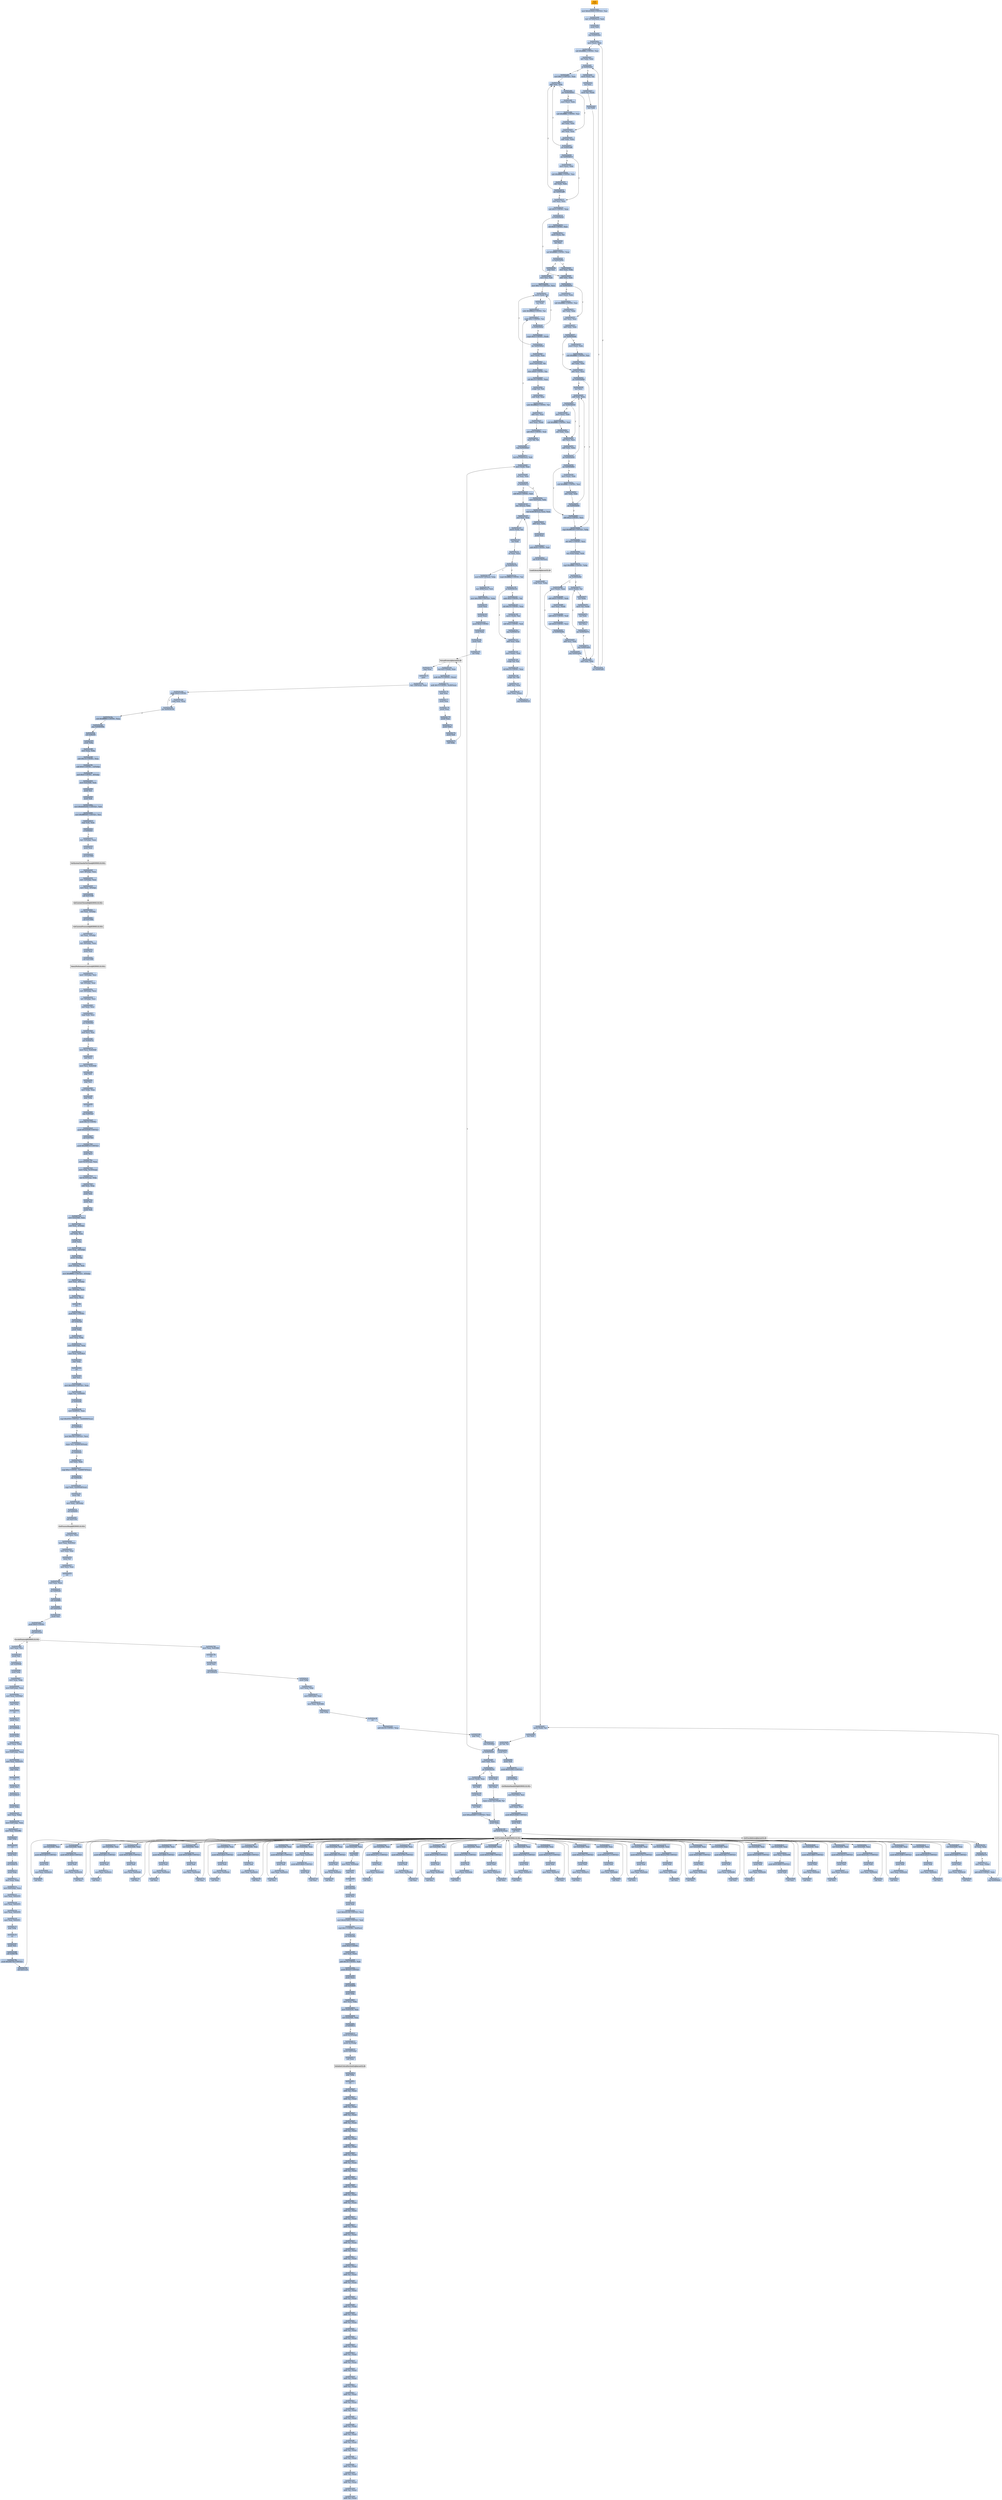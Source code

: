 digraph G {
node[shape=rectangle,style=filled,fillcolor=lightsteelblue,color=lightsteelblue]
bgcolor="transparent"
a0x0043afd0pusha_[label="start\npusha ",fillcolor="orange",color="lightgrey"];
a0x0043afd1movl_0x425000UINT32_esi[label="0x0043afd1\nmovl $0x425000<UINT32>, %esi"];
a0x0043afd6leal__147456esi__edi[label="0x0043afd6\nleal -147456(%esi), %edi"];
a0x0043afdcpushl_edi[label="0x0043afdc\npushl %edi"];
a0x0043afddjmp_0x0043afea[label="0x0043afdd\njmp 0x0043afea"];
a0x0043afeamovl_esi__ebx[label="0x0043afea\nmovl (%esi), %ebx"];
a0x0043afecsubl_0xfffffffcUINT8_esi[label="0x0043afec\nsubl $0xfffffffc<UINT8>, %esi"];
a0x0043afefadcl_ebx_ebx[label="0x0043afef\nadcl %ebx, %ebx"];
a0x0043aff1jb_0x0043afe0[label="0x0043aff1\njb 0x0043afe0"];
a0x0043afe0movb_esi__al[label="0x0043afe0\nmovb (%esi), %al"];
a0x0043afe2incl_esi[label="0x0043afe2\nincl %esi"];
a0x0043afe3movb_al_edi_[label="0x0043afe3\nmovb %al, (%edi)"];
a0x0043afe5incl_edi[label="0x0043afe5\nincl %edi"];
a0x0043afe6addl_ebx_ebx[label="0x0043afe6\naddl %ebx, %ebx"];
a0x0043afe8jne_0x0043aff1[label="0x0043afe8\njne 0x0043aff1"];
a0x0043aff3movl_0x1UINT32_eax[label="0x0043aff3\nmovl $0x1<UINT32>, %eax"];
a0x0043aff8addl_ebx_ebx[label="0x0043aff8\naddl %ebx, %ebx"];
a0x0043affajne_0x0043b003[label="0x0043affa\njne 0x0043b003"];
a0x0043b003adcl_eax_eax[label="0x0043b003\nadcl %eax, %eax"];
a0x0043b005addl_ebx_ebx[label="0x0043b005\naddl %ebx, %ebx"];
a0x0043b007jae_0x0043aff8[label="0x0043b007\njae 0x0043aff8"];
a0x0043b009jne_0x0043b014[label="0x0043b009\njne 0x0043b014"];
a0x0043b014xorl_ecx_ecx[label="0x0043b014\nxorl %ecx, %ecx"];
a0x0043b016subl_0x3UINT8_eax[label="0x0043b016\nsubl $0x3<UINT8>, %eax"];
a0x0043b019jb_0x0043b028[label="0x0043b019\njb 0x0043b028"];
a0x0043b01bshll_0x8UINT8_eax[label="0x0043b01b\nshll $0x8<UINT8>, %eax"];
a0x0043b01emovb_esi__al[label="0x0043b01e\nmovb (%esi), %al"];
a0x0043b020incl_esi[label="0x0043b020\nincl %esi"];
a0x0043b021xorl_0xffffffffUINT8_eax[label="0x0043b021\nxorl $0xffffffff<UINT8>, %eax"];
a0x0043b024je_0x0043b09a[label="0x0043b024\nje 0x0043b09a"];
a0x0043b026movl_eax_ebp[label="0x0043b026\nmovl %eax, %ebp"];
a0x0043b028addl_ebx_ebx[label="0x0043b028\naddl %ebx, %ebx"];
a0x0043b02ajne_0x0043b033[label="0x0043b02a\njne 0x0043b033"];
a0x0043b033adcl_ecx_ecx[label="0x0043b033\nadcl %ecx, %ecx"];
a0x0043b035addl_ebx_ebx[label="0x0043b035\naddl %ebx, %ebx"];
a0x0043b037jne_0x0043b040[label="0x0043b037\njne 0x0043b040"];
a0x0043b040adcl_ecx_ecx[label="0x0043b040\nadcl %ecx, %ecx"];
a0x0043b042jne_0x0043b064[label="0x0043b042\njne 0x0043b064"];
a0x0043b064cmpl_0xfffff300UINT32_ebp[label="0x0043b064\ncmpl $0xfffff300<UINT32>, %ebp"];
a0x0043b06aadcl_0x1UINT8_ecx[label="0x0043b06a\nadcl $0x1<UINT8>, %ecx"];
a0x0043b06dleal_ediebp__edx[label="0x0043b06d\nleal (%edi,%ebp), %edx"];
a0x0043b070cmpl_0xfffffffcUINT8_ebp[label="0x0043b070\ncmpl $0xfffffffc<UINT8>, %ebp"];
a0x0043b073jbe_0x0043b084[label="0x0043b073\njbe 0x0043b084"];
a0x0043b084movl_edx__eax[label="0x0043b084\nmovl (%edx), %eax"];
a0x0043b086addl_0x4UINT8_edx[label="0x0043b086\naddl $0x4<UINT8>, %edx"];
a0x0043b089movl_eax_edi_[label="0x0043b089\nmovl %eax, (%edi)"];
a0x0043b08baddl_0x4UINT8_edi[label="0x0043b08b\naddl $0x4<UINT8>, %edi"];
a0x0043b08esubl_0x4UINT8_ecx[label="0x0043b08e\nsubl $0x4<UINT8>, %ecx"];
a0x0043b091ja_0x0043b084[label="0x0043b091\nja 0x0043b084"];
a0x0043b093addl_ecx_edi[label="0x0043b093\naddl %ecx, %edi"];
a0x0043b095jmp_0x0043afe6[label="0x0043b095\njmp 0x0043afe6"];
a0x0043b075movb_edx__al[label="0x0043b075\nmovb (%edx), %al"];
a0x0043b077incl_edx[label="0x0043b077\nincl %edx"];
a0x0043b078movb_al_edi_[label="0x0043b078\nmovb %al, (%edi)"];
a0x0043b07aincl_edi[label="0x0043b07a\nincl %edi"];
a0x0043b07bdecl_ecx[label="0x0043b07b\ndecl %ecx"];
a0x0043b07cjne_0x0043b075[label="0x0043b07c\njne 0x0043b075"];
a0x0043b07ejmp_0x0043afe6[label="0x0043b07e\njmp 0x0043afe6"];
a0x0043b00bmovl_esi__ebx[label="0x0043b00b\nmovl (%esi), %ebx"];
a0x0043b00dsubl_0xfffffffcUINT8_esi[label="0x0043b00d\nsubl $0xfffffffc<UINT8>, %esi"];
a0x0043b010adcl_ebx_ebx[label="0x0043b010\nadcl %ebx, %ebx"];
a0x0043b012jae_0x0043aff8[label="0x0043b012\njae 0x0043aff8"];
a0x0043b044incl_ecx[label="0x0043b044\nincl %ecx"];
a0x0043b045addl_ebx_ebx[label="0x0043b045\naddl %ebx, %ebx"];
a0x0043b047jne_0x0043b050[label="0x0043b047\njne 0x0043b050"];
a0x0043b050adcl_ecx_ecx[label="0x0043b050\nadcl %ecx, %ecx"];
a0x0043b052addl_ebx_ebx[label="0x0043b052\naddl %ebx, %ebx"];
a0x0043b054jae_0x0043b045[label="0x0043b054\njae 0x0043b045"];
a0x0043b056jne_0x0043b061[label="0x0043b056\njne 0x0043b061"];
a0x0043b061addl_0x2UINT8_ecx[label="0x0043b061\naddl $0x2<UINT8>, %ecx"];
a0x0043b058movl_esi__ebx[label="0x0043b058\nmovl (%esi), %ebx"];
a0x0043b05asubl_0xfffffffcUINT8_esi[label="0x0043b05a\nsubl $0xfffffffc<UINT8>, %esi"];
a0x0043b05dadcl_ebx_ebx[label="0x0043b05d\nadcl %ebx, %ebx"];
a0x0043b05fjae_0x0043b045[label="0x0043b05f\njae 0x0043b045"];
a0x0043b039movl_esi__ebx[label="0x0043b039\nmovl (%esi), %ebx"];
a0x0043b03bsubl_0xfffffffcUINT8_esi[label="0x0043b03b\nsubl $0xfffffffc<UINT8>, %esi"];
a0x0043b03eadcl_ebx_ebx[label="0x0043b03e\nadcl %ebx, %ebx"];
a0x0043b049movl_esi__ebx[label="0x0043b049\nmovl (%esi), %ebx"];
a0x0043b04bsubl_0xfffffffcUINT8_esi[label="0x0043b04b\nsubl $0xfffffffc<UINT8>, %esi"];
a0x0043b04eadcl_ebx_ebx[label="0x0043b04e\nadcl %ebx, %ebx"];
a0x0043b02cmovl_esi__ebx[label="0x0043b02c\nmovl (%esi), %ebx"];
a0x0043b02esubl_0xfffffffcUINT8_esi[label="0x0043b02e\nsubl $0xfffffffc<UINT8>, %esi"];
a0x0043b031adcl_ebx_ebx[label="0x0043b031\nadcl %ebx, %ebx"];
a0x0043affcmovl_esi__ebx[label="0x0043affc\nmovl (%esi), %ebx"];
a0x0043affesubl_0xfffffffcUINT8_esi[label="0x0043affe\nsubl $0xfffffffc<UINT8>, %esi"];
a0x0043b001adcl_ebx_ebx[label="0x0043b001\nadcl %ebx, %ebx"];
a0x0043b09apopl_esi[label="0x0043b09a\npopl %esi"];
a0x0043b09bmovl_esi_edi[label="0x0043b09b\nmovl %esi, %edi"];
a0x0043b09dmovl_0x775UINT32_ecx[label="0x0043b09d\nmovl $0x775<UINT32>, %ecx"];
a0x0043b0a2movb_edi__al[label="0x0043b0a2\nmovb (%edi), %al"];
a0x0043b0a4incl_edi[label="0x0043b0a4\nincl %edi"];
a0x0043b0a5subb_0xffffffe8UINT8_al[label="0x0043b0a5\nsubb $0xffffffe8<UINT8>, %al"];
a0x0043b0a7cmpb_0x1UINT8_al[label="0x0043b0a7\ncmpb $0x1<UINT8>, %al"];
a0x0043b0a9ja_0x0043b0a2[label="0x0043b0a9\nja 0x0043b0a2"];
a0x0043b0abcmpb_0x5UINT8_edi_[label="0x0043b0ab\ncmpb $0x5<UINT8>, (%edi)"];
a0x0043b0aejne_0x0043b0a2[label="0x0043b0ae\njne 0x0043b0a2"];
a0x0043b0b0movl_edi__eax[label="0x0043b0b0\nmovl (%edi), %eax"];
a0x0043b0b2movb_0x4edi__bl[label="0x0043b0b2\nmovb 0x4(%edi), %bl"];
a0x0043b0b5shrw_0x8UINT8_ax[label="0x0043b0b5\nshrw $0x8<UINT8>, %ax"];
a0x0043b0b9roll_0x10UINT8_eax[label="0x0043b0b9\nroll $0x10<UINT8>, %eax"];
a0x0043b0bcxchgb_al_ah[label="0x0043b0bc\nxchgb %al, %ah"];
a0x0043b0besubl_edi_eax[label="0x0043b0be\nsubl %edi, %eax"];
a0x0043b0c0subb_0xffffffe8UINT8_bl[label="0x0043b0c0\nsubb $0xffffffe8<UINT8>, %bl"];
a0x0043b0c3addl_esi_eax[label="0x0043b0c3\naddl %esi, %eax"];
a0x0043b0c5movl_eax_edi_[label="0x0043b0c5\nmovl %eax, (%edi)"];
a0x0043b0c7addl_0x5UINT8_edi[label="0x0043b0c7\naddl $0x5<UINT8>, %edi"];
a0x0043b0camovb_bl_al[label="0x0043b0ca\nmovb %bl, %al"];
a0x0043b0ccloop_0x0043b0a7[label="0x0043b0cc\nloop 0x0043b0a7"];
a0x0043b0celeal_0x37000esi__edi[label="0x0043b0ce\nleal 0x37000(%esi), %edi"];
a0x0043b0d4movl_edi__eax[label="0x0043b0d4\nmovl (%edi), %eax"];
a0x0043b0d6orl_eax_eax[label="0x0043b0d6\norl %eax, %eax"];
a0x0043b0d8je_0x0043b11f[label="0x0043b0d8\nje 0x0043b11f"];
a0x0043b0damovl_0x4edi__ebx[label="0x0043b0da\nmovl 0x4(%edi), %ebx"];
a0x0043b0ddleal_0x3b638eaxesi__eax[label="0x0043b0dd\nleal 0x3b638(%eax,%esi), %eax"];
a0x0043b0e4addl_esi_ebx[label="0x0043b0e4\naddl %esi, %ebx"];
a0x0043b0e6pushl_eax[label="0x0043b0e6\npushl %eax"];
a0x0043b0e7addl_0x8UINT8_edi[label="0x0043b0e7\naddl $0x8<UINT8>, %edi"];
a0x0043b0eacall_0x3b704esi_[label="0x0043b0ea\ncall 0x3b704(%esi)"];
LoadLibraryA_kernel32_dll[label="LoadLibraryA@kernel32.dll",fillcolor="lightgrey",color="lightgrey"];
a0x0043b0f0xchgl_eax_ebp[label="0x0043b0f0\nxchgl %eax, %ebp"];
a0x0043b0f1movb_edi__al[label="0x0043b0f1\nmovb (%edi), %al"];
a0x0043b0f3incl_edi[label="0x0043b0f3\nincl %edi"];
a0x0043b0f4orb_al_al[label="0x0043b0f4\norb %al, %al"];
a0x0043b0f6je_0x0043b0d4[label="0x0043b0f6\nje 0x0043b0d4"];
a0x0043b0f8movl_edi_ecx[label="0x0043b0f8\nmovl %edi, %ecx"];
a0x0043b0fajns_0x0043b103[label="0x0043b0fa\njns 0x0043b103"];
a0x0043b103pushl_edi[label="0x0043b103\npushl %edi"];
a0x0043b104decl_eax[label="0x0043b104\ndecl %eax"];
a0x0043b105repnz_scasb_es_edi__al[label="0x0043b105\nrepnz scasb %es:(%edi), %al"];
a0x0043b107pushl_ebp[label="0x0043b107\npushl %ebp"];
a0x0043b108call_0x3b70cesi_[label="0x0043b108\ncall 0x3b70c(%esi)"];
GetProcAddress_kernel32_dll[label="GetProcAddress@kernel32.dll",fillcolor="lightgrey",color="lightgrey"];
a0x0043b10eorl_eax_eax[label="0x0043b10e\norl %eax, %eax"];
a0x0043b110je_0x0043b119[label="0x0043b110\nje 0x0043b119"];
a0x0043b112movl_eax_ebx_[label="0x0043b112\nmovl %eax, (%ebx)"];
a0x0043b114addl_0x4UINT8_ebx[label="0x0043b114\naddl $0x4<UINT8>, %ebx"];
a0x0043b117jmp_0x0043b0f1[label="0x0043b117\njmp 0x0043b0f1"];
GetProcAddress_KERNEL32_DLL[label="GetProcAddress@KERNEL32.DLL",fillcolor="lightgrey",color="lightgrey"];
a0x0043b0fcmovzwl_edi__eax[label="0x0043b0fc\nmovzwl (%edi), %eax"];
a0x0043b0ffincl_edi[label="0x0043b0ff\nincl %edi"];
a0x0043b100pushl_eax[label="0x0043b100\npushl %eax"];
a0x0043b101incl_edi[label="0x0043b101\nincl %edi"];
a0x0043b102movl_0xaef24857UINT32_ecx[label="0x0043b102\nmovl $0xaef24857<UINT32>, %ecx"];
a0x0043b11faddl_0x4UINT8_edi[label="0x0043b11f\naddl $0x4<UINT8>, %edi"];
a0x0043b122leal__4esi__ebx[label="0x0043b122\nleal -4(%esi), %ebx"];
a0x0043b125xorl_eax_eax[label="0x0043b125\nxorl %eax, %eax"];
a0x0043b127movb_edi__al[label="0x0043b127\nmovb (%edi), %al"];
a0x0043b129incl_edi[label="0x0043b129\nincl %edi"];
a0x0043b12aorl_eax_eax[label="0x0043b12a\norl %eax, %eax"];
a0x0043b12cje_0x0043b150[label="0x0043b12c\nje 0x0043b150"];
a0x0043b12ecmpb_0xffffffefUINT8_al[label="0x0043b12e\ncmpb $0xffffffef<UINT8>, %al"];
a0x0043b130ja_0x0043b143[label="0x0043b130\nja 0x0043b143"];
a0x0043b132addl_eax_ebx[label="0x0043b132\naddl %eax, %ebx"];
a0x0043b134movl_ebx__eax[label="0x0043b134\nmovl (%ebx), %eax"];
a0x0043b136xchgb_al_ah[label="0x0043b136\nxchgb %al, %ah"];
a0x0043b138roll_0x10UINT8_eax[label="0x0043b138\nroll $0x10<UINT8>, %eax"];
a0x0043b13bxchgb_al_ah[label="0x0043b13b\nxchgb %al, %ah"];
a0x0043b13daddl_esi_eax[label="0x0043b13d\naddl %esi, %eax"];
a0x0043b13fmovl_eax_ebx_[label="0x0043b13f\nmovl %eax, (%ebx)"];
a0x0043b141jmp_0x0043b125[label="0x0043b141\njmp 0x0043b125"];
a0x0043b143andb_0xfUINT8_al[label="0x0043b143\nandb $0xf<UINT8>, %al"];
a0x0043b145shll_0x10UINT8_eax[label="0x0043b145\nshll $0x10<UINT8>, %eax"];
a0x0043b148movw_edi__ax[label="0x0043b148\nmovw (%edi), %ax"];
a0x0043b14baddl_0x2UINT8_edi[label="0x0043b14b\naddl $0x2<UINT8>, %edi"];
a0x0043b14ejmp_0x0043b132[label="0x0043b14e\njmp 0x0043b132"];
a0x0043b150movl_0x3b710esi__ebp[label="0x0043b150\nmovl 0x3b710(%esi), %ebp"];
a0x0043b156leal__4096esi__edi[label="0x0043b156\nleal -4096(%esi), %edi"];
a0x0043b15cmovl_0x1000UINT32_ebx[label="0x0043b15c\nmovl $0x1000<UINT32>, %ebx"];
a0x0043b161pushl_eax[label="0x0043b161\npushl %eax"];
a0x0043b162pushl_esp[label="0x0043b162\npushl %esp"];
a0x0043b163pushl_0x4UINT8[label="0x0043b163\npushl $0x4<UINT8>"];
a0x0043b165pushl_ebx[label="0x0043b165\npushl %ebx"];
a0x0043b166pushl_edi[label="0x0043b166\npushl %edi"];
a0x0043b167call_ebp[label="0x0043b167\ncall %ebp"];
VirtualProtect_kernel32_dll[label="VirtualProtect@kernel32.dll",fillcolor="lightgrey",color="lightgrey"];
a0x0043b169leal_0x217edi__eax[label="0x0043b169\nleal 0x217(%edi), %eax"];
a0x0043b16fandb_0x7fUINT8_eax_[label="0x0043b16f\nandb $0x7f<UINT8>, (%eax)"];
a0x0043b172andb_0x7fUINT8_0x28eax_[label="0x0043b172\nandb $0x7f<UINT8>, 0x28(%eax)"];
a0x0043b176popl_eax[label="0x0043b176\npopl %eax"];
a0x0043b177pushl_eax[label="0x0043b177\npushl %eax"];
a0x0043b178pushl_esp[label="0x0043b178\npushl %esp"];
a0x0043b179pushl_eax[label="0x0043b179\npushl %eax"];
a0x0043b17apushl_ebx[label="0x0043b17a\npushl %ebx"];
a0x0043b17bpushl_edi[label="0x0043b17b\npushl %edi"];
a0x0043b17ccall_ebp[label="0x0043b17c\ncall %ebp"];
a0x0043b17epopl_eax[label="0x0043b17e\npopl %eax"];
a0x0043b17fpopa_[label="0x0043b17f\npopa "];
a0x0043b180leal__128esp__eax[label="0x0043b180\nleal -128(%esp), %eax"];
a0x0043b184pushl_0x0UINT8[label="0x0043b184\npushl $0x0<UINT8>"];
a0x0043b186cmpl_eax_esp[label="0x0043b186\ncmpl %eax, %esp"];
a0x0043b188jne_0x0043b184[label="0x0043b188\njne 0x0043b184"];
a0x0043b18asubl_0xffffff80UINT8_esp[label="0x0043b18a\nsubl $0xffffff80<UINT8>, %esp"];
a0x0043b18djmp_0x00405f5b[label="0x0043b18d\njmp 0x00405f5b"];
a0x00405f5bcall_0x40e5f5[label="0x00405f5b\ncall 0x40e5f5"];
a0x0040e5f5pushl_ebp[label="0x0040e5f5\npushl %ebp"];
a0x0040e5f6movl_esp_ebp[label="0x0040e5f6\nmovl %esp, %ebp"];
a0x0040e5f8subl_0x14UINT8_esp[label="0x0040e5f8\nsubl $0x14<UINT8>, %esp"];
a0x0040e5fbandl_0x0UINT8__12ebp_[label="0x0040e5fb\nandl $0x0<UINT8>, -12(%ebp)"];
a0x0040e5ffandl_0x0UINT8__8ebp_[label="0x0040e5ff\nandl $0x0<UINT8>, -8(%ebp)"];
a0x0040e603movl_0x4220d0_eax[label="0x0040e603\nmovl 0x4220d0, %eax"];
a0x0040e608pushl_esi[label="0x0040e608\npushl %esi"];
a0x0040e609pushl_edi[label="0x0040e609\npushl %edi"];
a0x0040e60amovl_0xbb40e64eUINT32_edi[label="0x0040e60a\nmovl $0xbb40e64e<UINT32>, %edi"];
a0x0040e60fmovl_0xffff0000UINT32_esi[label="0x0040e60f\nmovl $0xffff0000<UINT32>, %esi"];
a0x0040e614cmpl_edi_eax[label="0x0040e614\ncmpl %edi, %eax"];
a0x0040e616je_0x40e625[label="0x0040e616\nje 0x40e625"];
a0x0040e625leal__12ebp__eax[label="0x0040e625\nleal -12(%ebp), %eax"];
a0x0040e628pushl_eax[label="0x0040e628\npushl %eax"];
a0x0040e629call_0x4150f0[label="0x0040e629\ncall 0x4150f0"];
GetSystemTimeAsFileTime_KERNEL32_DLL[label="GetSystemTimeAsFileTime@KERNEL32.DLL",fillcolor="lightgrey",color="lightgrey"];
a0x0040e62fmovl__8ebp__eax[label="0x0040e62f\nmovl -8(%ebp), %eax"];
a0x0040e632xorl__12ebp__eax[label="0x0040e632\nxorl -12(%ebp), %eax"];
a0x0040e635movl_eax__4ebp_[label="0x0040e635\nmovl %eax, -4(%ebp)"];
a0x0040e638call_0x415168[label="0x0040e638\ncall 0x415168"];
GetCurrentThreadId_KERNEL32_DLL[label="GetCurrentThreadId@KERNEL32.DLL",fillcolor="lightgrey",color="lightgrey"];
a0x0040e63exorl_eax__4ebp_[label="0x0040e63e\nxorl %eax, -4(%ebp)"];
a0x0040e641call_0x4150f4[label="0x0040e641\ncall 0x4150f4"];
GetCurrentProcessId_KERNEL32_DLL[label="GetCurrentProcessId@KERNEL32.DLL",fillcolor="lightgrey",color="lightgrey"];
a0x0040e647xorl_eax__4ebp_[label="0x0040e647\nxorl %eax, -4(%ebp)"];
a0x0040e64aleal__20ebp__eax[label="0x0040e64a\nleal -20(%ebp), %eax"];
a0x0040e64dpushl_eax[label="0x0040e64d\npushl %eax"];
a0x0040e64ecall_0x4150f8[label="0x0040e64e\ncall 0x4150f8"];
QueryPerformanceCounter_KERNEL32_DLL[label="QueryPerformanceCounter@KERNEL32.DLL",fillcolor="lightgrey",color="lightgrey"];
a0x0040e654movl__16ebp__ecx[label="0x0040e654\nmovl -16(%ebp), %ecx"];
a0x0040e657leal__4ebp__eax[label="0x0040e657\nleal -4(%ebp), %eax"];
a0x0040e65axorl__20ebp__ecx[label="0x0040e65a\nxorl -20(%ebp), %ecx"];
a0x0040e65dxorl__4ebp__ecx[label="0x0040e65d\nxorl -4(%ebp), %ecx"];
a0x0040e660xorl_eax_ecx[label="0x0040e660\nxorl %eax, %ecx"];
a0x0040e662cmpl_edi_ecx[label="0x0040e662\ncmpl %edi, %ecx"];
a0x0040e664jne_0x40e66d[label="0x0040e664\njne 0x40e66d"];
a0x0040e66dtestl_ecx_esi[label="0x0040e66d\ntestl %ecx, %esi"];
a0x0040e66fjne_0x40e67d[label="0x0040e66f\njne 0x40e67d"];
a0x0040e67dmovl_ecx_0x4220d0[label="0x0040e67d\nmovl %ecx, 0x4220d0"];
a0x0040e683notl_ecx[label="0x0040e683\nnotl %ecx"];
a0x0040e685movl_ecx_0x4220d4[label="0x0040e685\nmovl %ecx, 0x4220d4"];
a0x0040e68bpopl_edi[label="0x0040e68b\npopl %edi"];
a0x0040e68cpopl_esi[label="0x0040e68c\npopl %esi"];
a0x0040e68dmovl_ebp_esp[label="0x0040e68d\nmovl %ebp, %esp"];
a0x0040e68fpopl_ebp[label="0x0040e68f\npopl %ebp"];
a0x0040e690ret[label="0x0040e690\nret"];
a0x00405f60jmp_0x405de0[label="0x00405f60\njmp 0x405de0"];
a0x00405de0pushl_0x14UINT8[label="0x00405de0\npushl $0x14<UINT8>"];
a0x00405de2pushl_0x420ef8UINT32[label="0x00405de2\npushl $0x420ef8<UINT32>"];
a0x00405de7call_0x407fb0[label="0x00405de7\ncall 0x407fb0"];
a0x00407fb0pushl_0x408010UINT32[label="0x00407fb0\npushl $0x408010<UINT32>"];
a0x00407fb5pushl_fs_0[label="0x00407fb5\npushl %fs:0"];
a0x00407fbcmovl_0x10esp__eax[label="0x00407fbc\nmovl 0x10(%esp), %eax"];
a0x00407fc0movl_ebp_0x10esp_[label="0x00407fc0\nmovl %ebp, 0x10(%esp)"];
a0x00407fc4leal_0x10esp__ebp[label="0x00407fc4\nleal 0x10(%esp), %ebp"];
a0x00407fc8subl_eax_esp[label="0x00407fc8\nsubl %eax, %esp"];
a0x00407fcapushl_ebx[label="0x00407fca\npushl %ebx"];
a0x00407fcbpushl_esi[label="0x00407fcb\npushl %esi"];
a0x00407fccpushl_edi[label="0x00407fcc\npushl %edi"];
a0x00407fcdmovl_0x4220d0_eax[label="0x00407fcd\nmovl 0x4220d0, %eax"];
a0x00407fd2xorl_eax__4ebp_[label="0x00407fd2\nxorl %eax, -4(%ebp)"];
a0x00407fd5xorl_ebp_eax[label="0x00407fd5\nxorl %ebp, %eax"];
a0x00407fd7pushl_eax[label="0x00407fd7\npushl %eax"];
a0x00407fd8movl_esp__24ebp_[label="0x00407fd8\nmovl %esp, -24(%ebp)"];
a0x00407fdbpushl__8ebp_[label="0x00407fdb\npushl -8(%ebp)"];
a0x00407fdemovl__4ebp__eax[label="0x00407fde\nmovl -4(%ebp), %eax"];
a0x00407fe1movl_0xfffffffeUINT32__4ebp_[label="0x00407fe1\nmovl $0xfffffffe<UINT32>, -4(%ebp)"];
a0x00407fe8movl_eax__8ebp_[label="0x00407fe8\nmovl %eax, -8(%ebp)"];
a0x00407febleal__16ebp__eax[label="0x00407feb\nleal -16(%ebp), %eax"];
a0x00407feemovl_eax_fs_0[label="0x00407fee\nmovl %eax, %fs:0"];
a0x00407ff4ret[label="0x00407ff4\nret"];
a0x00405decpushl_0x1UINT8[label="0x00405dec\npushl $0x1<UINT8>"];
a0x00405deecall_0x40e5a8[label="0x00405dee\ncall 0x40e5a8"];
a0x0040e5a8pushl_ebp[label="0x0040e5a8\npushl %ebp"];
a0x0040e5a9movl_esp_ebp[label="0x0040e5a9\nmovl %esp, %ebp"];
a0x0040e5abmovl_0x8ebp__eax[label="0x0040e5ab\nmovl 0x8(%ebp), %eax"];
a0x0040e5aemovl_eax_0x4236c8[label="0x0040e5ae\nmovl %eax, 0x4236c8"];
a0x0040e5b3popl_ebp[label="0x0040e5b3\npopl %ebp"];
a0x0040e5b4ret[label="0x0040e5b4\nret"];
a0x00405df3popl_ecx[label="0x00405df3\npopl %ecx"];
a0x00405df4movl_0x5a4dUINT32_eax[label="0x00405df4\nmovl $0x5a4d<UINT32>, %eax"];
a0x00405df9cmpw_ax_0x400000[label="0x00405df9\ncmpw %ax, 0x400000"];
a0x00405e00je_0x405e06[label="0x00405e00\nje 0x405e06"];
a0x00405e06movl_0x40003c_eax[label="0x00405e06\nmovl 0x40003c, %eax"];
a0x00405e0bcmpl_0x4550UINT32_0x400000eax_[label="0x00405e0b\ncmpl $0x4550<UINT32>, 0x400000(%eax)"];
a0x00405e15jne_0x405e02[label="0x00405e15\njne 0x405e02"];
a0x00405e17movl_0x10bUINT32_ecx[label="0x00405e17\nmovl $0x10b<UINT32>, %ecx"];
a0x00405e1ccmpw_cx_0x400018eax_[label="0x00405e1c\ncmpw %cx, 0x400018(%eax)"];
a0x00405e23jne_0x405e02[label="0x00405e23\njne 0x405e02"];
a0x00405e25xorl_ebx_ebx[label="0x00405e25\nxorl %ebx, %ebx"];
a0x00405e27cmpl_0xeUINT8_0x400074eax_[label="0x00405e27\ncmpl $0xe<UINT8>, 0x400074(%eax)"];
a0x00405e2ejbe_0x405e39[label="0x00405e2e\njbe 0x405e39"];
a0x00405e30cmpl_ebx_0x4000e8eax_[label="0x00405e30\ncmpl %ebx, 0x4000e8(%eax)"];
a0x00405e36setne_bl[label="0x00405e36\nsetne %bl"];
a0x00405e39movl_ebx__28ebp_[label="0x00405e39\nmovl %ebx, -28(%ebp)"];
a0x00405e3ccall_0x40a045[label="0x00405e3c\ncall 0x40a045"];
a0x0040a045call_0x41516c[label="0x0040a045\ncall 0x41516c"];
GetProcessHeap_KERNEL32_DLL[label="GetProcessHeap@KERNEL32.DLL",fillcolor="lightgrey",color="lightgrey"];
a0x0040a04bxorl_ecx_ecx[label="0x0040a04b\nxorl %ecx, %ecx"];
a0x0040a04dmovl_eax_0x4236c4[label="0x0040a04d\nmovl %eax, 0x4236c4"];
a0x0040a052testl_eax_eax[label="0x0040a052\ntestl %eax, %eax"];
a0x0040a054setne_cl[label="0x0040a054\nsetne %cl"];
a0x0040a057movl_ecx_eax[label="0x0040a057\nmovl %ecx, %eax"];
a0x0040a059ret[label="0x0040a059\nret"];
a0x00405e41testl_eax_eax[label="0x00405e41\ntestl %eax, %eax"];
a0x00405e43jne_0x405e4d[label="0x00405e43\njne 0x405e4d"];
a0x00405e4dcall_0x409f60[label="0x00405e4d\ncall 0x409f60"];
a0x00409f60call_0x405264[label="0x00409f60\ncall 0x405264"];
a0x00405264pushl_esi[label="0x00405264\npushl %esi"];
a0x00405265pushl_0x0UINT8[label="0x00405265\npushl $0x0<UINT8>"];
a0x00405267call_0x415120[label="0x00405267\ncall 0x415120"];
EncodePointer_KERNEL32_DLL[label="EncodePointer@KERNEL32.DLL",fillcolor="lightgrey",color="lightgrey"];
a0x0040526dmovl_eax_esi[label="0x0040526d\nmovl %eax, %esi"];
a0x0040526fpushl_esi[label="0x0040526f\npushl %esi"];
a0x00405270call_0x409086[label="0x00405270\ncall 0x409086"];
a0x00409086pushl_ebp[label="0x00409086\npushl %ebp"];
a0x00409087movl_esp_ebp[label="0x00409087\nmovl %esp, %ebp"];
a0x00409089movl_0x8ebp__eax[label="0x00409089\nmovl 0x8(%ebp), %eax"];
a0x0040908cmovl_eax_0x4236a0[label="0x0040908c\nmovl %eax, 0x4236a0"];
a0x00409091popl_ebp[label="0x00409091\npopl %ebp"];
a0x00409092ret[label="0x00409092\nret"];
a0x00405275pushl_esi[label="0x00405275\npushl %esi"];
a0x00405276call_0x40608a[label="0x00405276\ncall 0x40608a"];
a0x0040608apushl_ebp[label="0x0040608a\npushl %ebp"];
a0x0040608bmovl_esp_ebp[label="0x0040608b\nmovl %esp, %ebp"];
a0x0040608dmovl_0x8ebp__eax[label="0x0040608d\nmovl 0x8(%ebp), %eax"];
a0x00406090movl_eax_0x423378[label="0x00406090\nmovl %eax, 0x423378"];
a0x00406095popl_ebp[label="0x00406095\npopl %ebp"];
a0x00406096ret[label="0x00406096\nret"];
a0x0040527bpushl_esi[label="0x0040527b\npushl %esi"];
a0x0040527ccall_0x40dc01[label="0x0040527c\ncall 0x40dc01"];
a0x0040dc01pushl_ebp[label="0x0040dc01\npushl %ebp"];
a0x0040dc02movl_esp_ebp[label="0x0040dc02\nmovl %esp, %ebp"];
a0x0040dc04movl_0x8ebp__eax[label="0x0040dc04\nmovl 0x8(%ebp), %eax"];
a0x0040dc07movl_eax_0x423f6c[label="0x0040dc07\nmovl %eax, 0x423f6c"];
a0x0040dc0cpopl_ebp[label="0x0040dc0c\npopl %ebp"];
a0x0040dc0dret[label="0x0040dc0d\nret"];
a0x00405281pushl_esi[label="0x00405281\npushl %esi"];
a0x00405282call_0x40dc1b[label="0x00405282\ncall 0x40dc1b"];
a0x0040dc1bpushl_ebp[label="0x0040dc1b\npushl %ebp"];
a0x0040dc1cmovl_esp_ebp[label="0x0040dc1c\nmovl %esp, %ebp"];
a0x0040dc1emovl_0x8ebp__eax[label="0x0040dc1e\nmovl 0x8(%ebp), %eax"];
a0x0040dc21movl_eax_0x423f70[label="0x0040dc21\nmovl %eax, 0x423f70"];
a0x0040dc26movl_eax_0x423f74[label="0x0040dc26\nmovl %eax, 0x423f74"];
a0x0040dc2bmovl_eax_0x423f78[label="0x0040dc2b\nmovl %eax, 0x423f78"];
a0x0040dc30movl_eax_0x423f7c[label="0x0040dc30\nmovl %eax, 0x423f7c"];
a0x0040dc35popl_ebp[label="0x0040dc35\npopl %ebp"];
a0x0040dc36ret[label="0x0040dc36\nret"];
a0x00405287pushl_esi[label="0x00405287\npushl %esi"];
a0x00405288call_0x40b78b[label="0x00405288\ncall 0x40b78b"];
a0x0040b78bpushl_0x40b744UINT32[label="0x0040b78b\npushl $0x40b744<UINT32>"];
a0x0040b790call_0x415120[label="0x0040b790\ncall 0x415120"];
a0x0040b796movl_eax_0x423f60[label="0x0040b796\nmovl %eax, 0x423f60"];
a0x0040b79bret[label="0x0040b79b\nret"];
a0x0040528dpushl_esi[label="0x0040528d\npushl %esi"];
a0x0040528ecall_0x40de2c[label="0x0040528e\ncall 0x40de2c"];
a0x0040de2cpushl_ebp[label="0x0040de2c\npushl %ebp"];
a0x0040de2dmovl_esp_ebp[label="0x0040de2d\nmovl %esp, %ebp"];
a0x0040de2fmovl_0x8ebp__eax[label="0x0040de2f\nmovl 0x8(%ebp), %eax"];
a0x0040de32movl_eax_0x423f84[label="0x0040de32\nmovl %eax, 0x423f84"];
a0x0040de37popl_ebp[label="0x0040de37\npopl %ebp"];
a0x0040de38ret[label="0x0040de38\nret"];
a0x00405293addl_0x18UINT8_esp[label="0x00405293\naddl $0x18<UINT8>, %esp"];
a0x00405296popl_esi[label="0x00405296\npopl %esi"];
a0x00405297jmp_0x40d66e[label="0x00405297\njmp 0x40d66e"];
a0x0040d66epushl_esi[label="0x0040d66e\npushl %esi"];
a0x0040d66fpushl_edi[label="0x0040d66f\npushl %edi"];
a0x0040d670pushl_0x41d59cUINT32[label="0x0040d670\npushl $0x41d59c<UINT32>"];
a0x0040d675call_0x4150ac[label="0x0040d675\ncall 0x4150ac"];
GetModuleHandleW_KERNEL32_DLL[label="GetModuleHandleW@KERNEL32.DLL",fillcolor="lightgrey",color="lightgrey"];
a0x0040d67bmovl_0x4150c8_esi[label="0x0040d67b\nmovl 0x4150c8, %esi"];
a0x0040d681movl_eax_edi[label="0x0040d681\nmovl %eax, %edi"];
a0x0040d683pushl_0x41d5b8UINT32[label="0x0040d683\npushl $0x41d5b8<UINT32>"];
a0x0040d688pushl_edi[label="0x0040d688\npushl %edi"];
a0x0040d689call_esi[label="0x0040d689\ncall %esi"];
a0x0040d68bxorl_0x4220d0_eax[label="0x0040d68b\nxorl 0x4220d0, %eax"];
a0x0040d691pushl_0x41d5c4UINT32[label="0x0040d691\npushl $0x41d5c4<UINT32>"];
a0x0040d696pushl_edi[label="0x0040d696\npushl %edi"];
a0x0040d697movl_eax_0x424220[label="0x0040d697\nmovl %eax, 0x424220"];
a0x0040d69ccall_esi[label="0x0040d69c\ncall %esi"];
a0x0040d69exorl_0x4220d0_eax[label="0x0040d69e\nxorl 0x4220d0, %eax"];
a0x0040d6a4pushl_0x41d5ccUINT32[label="0x0040d6a4\npushl $0x41d5cc<UINT32>"];
a0x0040d6a9pushl_edi[label="0x0040d6a9\npushl %edi"];
a0x0040d6aamovl_eax_0x424224[label="0x0040d6aa\nmovl %eax, 0x424224"];
a0x0040d6afcall_esi[label="0x0040d6af\ncall %esi"];
a0x0040d6b1xorl_0x4220d0_eax[label="0x0040d6b1\nxorl 0x4220d0, %eax"];
a0x0040d6b7pushl_0x41d5d8UINT32[label="0x0040d6b7\npushl $0x41d5d8<UINT32>"];
a0x0040d6bcpushl_edi[label="0x0040d6bc\npushl %edi"];
a0x0040d6bdmovl_eax_0x424228[label="0x0040d6bd\nmovl %eax, 0x424228"];
a0x0040d6c2call_esi[label="0x0040d6c2\ncall %esi"];
a0x0040d6c4xorl_0x4220d0_eax[label="0x0040d6c4\nxorl 0x4220d0, %eax"];
a0x0040d6capushl_0x41d5e4UINT32[label="0x0040d6ca\npushl $0x41d5e4<UINT32>"];
a0x0040d6cfpushl_edi[label="0x0040d6cf\npushl %edi"];
a0x0040d6d0movl_eax_0x42422c[label="0x0040d6d0\nmovl %eax, 0x42422c"];
a0x0040d6d5call_esi[label="0x0040d6d5\ncall %esi"];
a0x0040d6d7xorl_0x4220d0_eax[label="0x0040d6d7\nxorl 0x4220d0, %eax"];
a0x0040d6ddpushl_0x41d600UINT32[label="0x0040d6dd\npushl $0x41d600<UINT32>"];
a0x0040d6e2pushl_edi[label="0x0040d6e2\npushl %edi"];
a0x0040d6e3movl_eax_0x424230[label="0x0040d6e3\nmovl %eax, 0x424230"];
a0x0040d6e8call_esi[label="0x0040d6e8\ncall %esi"];
a0x0040d6eaxorl_0x4220d0_eax[label="0x0040d6ea\nxorl 0x4220d0, %eax"];
a0x0040d6f0pushl_0x41d610UINT32[label="0x0040d6f0\npushl $0x41d610<UINT32>"];
a0x0040d6f5pushl_edi[label="0x0040d6f5\npushl %edi"];
a0x0040d6f6movl_eax_0x424234[label="0x0040d6f6\nmovl %eax, 0x424234"];
a0x0040d6fbcall_esi[label="0x0040d6fb\ncall %esi"];
a0x0040d6fdxorl_0x4220d0_eax[label="0x0040d6fd\nxorl 0x4220d0, %eax"];
a0x0040d703pushl_0x41d624UINT32[label="0x0040d703\npushl $0x41d624<UINT32>"];
a0x0040d708pushl_edi[label="0x0040d708\npushl %edi"];
a0x0040d709movl_eax_0x424238[label="0x0040d709\nmovl %eax, 0x424238"];
a0x0040d70ecall_esi[label="0x0040d70e\ncall %esi"];
a0x0040d710xorl_0x4220d0_eax[label="0x0040d710\nxorl 0x4220d0, %eax"];
a0x0040d716pushl_0x41d63cUINT32[label="0x0040d716\npushl $0x41d63c<UINT32>"];
a0x0040d71bpushl_edi[label="0x0040d71b\npushl %edi"];
a0x0040d71cmovl_eax_0x42423c[label="0x0040d71c\nmovl %eax, 0x42423c"];
a0x0040d721call_esi[label="0x0040d721\ncall %esi"];
a0x0040d723xorl_0x4220d0_eax[label="0x0040d723\nxorl 0x4220d0, %eax"];
a0x0040d729pushl_0x41d654UINT32[label="0x0040d729\npushl $0x41d654<UINT32>"];
a0x0040d72epushl_edi[label="0x0040d72e\npushl %edi"];
a0x0040d72fmovl_eax_0x424240[label="0x0040d72f\nmovl %eax, 0x424240"];
a0x0040d734call_esi[label="0x0040d734\ncall %esi"];
a0x0040d736xorl_0x4220d0_eax[label="0x0040d736\nxorl 0x4220d0, %eax"];
a0x0040d73cpushl_0x41d668UINT32[label="0x0040d73c\npushl $0x41d668<UINT32>"];
a0x0040d741pushl_edi[label="0x0040d741\npushl %edi"];
a0x0040d742movl_eax_0x424244[label="0x0040d742\nmovl %eax, 0x424244"];
a0x0040d747call_esi[label="0x0040d747\ncall %esi"];
a0x0040d749xorl_0x4220d0_eax[label="0x0040d749\nxorl 0x4220d0, %eax"];
a0x0040d74fpushl_0x41d688UINT32[label="0x0040d74f\npushl $0x41d688<UINT32>"];
a0x0040d754pushl_edi[label="0x0040d754\npushl %edi"];
a0x0040d755movl_eax_0x424248[label="0x0040d755\nmovl %eax, 0x424248"];
a0x0040d75acall_esi[label="0x0040d75a\ncall %esi"];
a0x0040d75cxorl_0x4220d0_eax[label="0x0040d75c\nxorl 0x4220d0, %eax"];
a0x0040d762pushl_0x41d6a0UINT32[label="0x0040d762\npushl $0x41d6a0<UINT32>"];
a0x0040d767pushl_edi[label="0x0040d767\npushl %edi"];
a0x0040d768movl_eax_0x42424c[label="0x0040d768\nmovl %eax, 0x42424c"];
a0x0040d76dcall_esi[label="0x0040d76d\ncall %esi"];
a0x0040d76fxorl_0x4220d0_eax[label="0x0040d76f\nxorl 0x4220d0, %eax"];
a0x0040d775pushl_0x41d6b8UINT32[label="0x0040d775\npushl $0x41d6b8<UINT32>"];
a0x0040d77apushl_edi[label="0x0040d77a\npushl %edi"];
a0x0040d77bmovl_eax_0x424250[label="0x0040d77b\nmovl %eax, 0x424250"];
a0x0040d780call_esi[label="0x0040d780\ncall %esi"];
a0x0040d782xorl_0x4220d0_eax[label="0x0040d782\nxorl 0x4220d0, %eax"];
a0x0040d788pushl_0x41d6ccUINT32[label="0x0040d788\npushl $0x41d6cc<UINT32>"];
a0x0040d78dpushl_edi[label="0x0040d78d\npushl %edi"];
a0x0040d78emovl_eax_0x424254[label="0x0040d78e\nmovl %eax, 0x424254"];
a0x0040d793call_esi[label="0x0040d793\ncall %esi"];
a0x0040d795xorl_0x4220d0_eax[label="0x0040d795\nxorl 0x4220d0, %eax"];
a0x0040d79bmovl_eax_0x424258[label="0x0040d79b\nmovl %eax, 0x424258"];
a0x0040d7a0pushl_0x41d6e0UINT32[label="0x0040d7a0\npushl $0x41d6e0<UINT32>"];
a0x0040d7a5pushl_edi[label="0x0040d7a5\npushl %edi"];
a0x0040d7a6call_esi[label="0x0040d7a6\ncall %esi"];
a0x0040d7a8xorl_0x4220d0_eax[label="0x0040d7a8\nxorl 0x4220d0, %eax"];
a0x0040d7aepushl_0x41d6fcUINT32[label="0x0040d7ae\npushl $0x41d6fc<UINT32>"];
a0x0040d7b3pushl_edi[label="0x0040d7b3\npushl %edi"];
a0x0040d7b4movl_eax_0x42425c[label="0x0040d7b4\nmovl %eax, 0x42425c"];
a0x0040d7b9call_esi[label="0x0040d7b9\ncall %esi"];
a0x0040d7bbxorl_0x4220d0_eax[label="0x0040d7bb\nxorl 0x4220d0, %eax"];
a0x0040d7c1pushl_0x41d71cUINT32[label="0x0040d7c1\npushl $0x41d71c<UINT32>"];
a0x0040d7c6pushl_edi[label="0x0040d7c6\npushl %edi"];
a0x0040d7c7movl_eax_0x424260[label="0x0040d7c7\nmovl %eax, 0x424260"];
a0x0040d7cccall_esi[label="0x0040d7cc\ncall %esi"];
a0x0040d7cexorl_0x4220d0_eax[label="0x0040d7ce\nxorl 0x4220d0, %eax"];
a0x0040d7d4pushl_0x41d738UINT32[label="0x0040d7d4\npushl $0x41d738<UINT32>"];
a0x0040d7d9pushl_edi[label="0x0040d7d9\npushl %edi"];
a0x0040d7damovl_eax_0x424264[label="0x0040d7da\nmovl %eax, 0x424264"];
a0x0040d7dfcall_esi[label="0x0040d7df\ncall %esi"];
a0x0040d7e1xorl_0x4220d0_eax[label="0x0040d7e1\nxorl 0x4220d0, %eax"];
a0x0040d7e7pushl_0x41d758UINT32[label="0x0040d7e7\npushl $0x41d758<UINT32>"];
a0x0040d7ecpushl_edi[label="0x0040d7ec\npushl %edi"];
a0x0040d7edmovl_eax_0x424268[label="0x0040d7ed\nmovl %eax, 0x424268"];
a0x0040d7f2call_esi[label="0x0040d7f2\ncall %esi"];
a0x0040d7f4xorl_0x4220d0_eax[label="0x0040d7f4\nxorl 0x4220d0, %eax"];
a0x0040d7fapushl_0x41d76cUINT32[label="0x0040d7fa\npushl $0x41d76c<UINT32>"];
a0x0040d7ffpushl_edi[label="0x0040d7ff\npushl %edi"];
a0x0040d800movl_eax_0x42426c[label="0x0040d800\nmovl %eax, 0x42426c"];
a0x0040d805call_esi[label="0x0040d805\ncall %esi"];
a0x0040d807xorl_0x4220d0_eax[label="0x0040d807\nxorl 0x4220d0, %eax"];
a0x0040d80dpushl_0x41d788UINT32[label="0x0040d80d\npushl $0x41d788<UINT32>"];
a0x0040d812pushl_edi[label="0x0040d812\npushl %edi"];
a0x0040d813movl_eax_0x424270[label="0x0040d813\nmovl %eax, 0x424270"];
a0x0040d818call_esi[label="0x0040d818\ncall %esi"];
a0x0040d81axorl_0x4220d0_eax[label="0x0040d81a\nxorl 0x4220d0, %eax"];
a0x0040d820pushl_0x41d79cUINT32[label="0x0040d820\npushl $0x41d79c<UINT32>"];
a0x0040d825pushl_edi[label="0x0040d825\npushl %edi"];
a0x0040d826movl_eax_0x424278[label="0x0040d826\nmovl %eax, 0x424278"];
a0x0040d82bcall_esi[label="0x0040d82b\ncall %esi"];
a0x0040d82dxorl_0x4220d0_eax[label="0x0040d82d\nxorl 0x4220d0, %eax"];
a0x0040d833pushl_0x41d7acUINT32[label="0x0040d833\npushl $0x41d7ac<UINT32>"];
a0x0040d838pushl_edi[label="0x0040d838\npushl %edi"];
a0x0040d839movl_eax_0x424274[label="0x0040d839\nmovl %eax, 0x424274"];
a0x0040d83ecall_esi[label="0x0040d83e\ncall %esi"];
a0x0040d840xorl_0x4220d0_eax[label="0x0040d840\nxorl 0x4220d0, %eax"];
a0x0040d846pushl_0x41d7bcUINT32[label="0x0040d846\npushl $0x41d7bc<UINT32>"];
a0x0040d84bpushl_edi[label="0x0040d84b\npushl %edi"];
a0x0040d84cmovl_eax_0x42427c[label="0x0040d84c\nmovl %eax, 0x42427c"];
a0x0040d851call_esi[label="0x0040d851\ncall %esi"];
a0x0040d853xorl_0x4220d0_eax[label="0x0040d853\nxorl 0x4220d0, %eax"];
a0x0040d859pushl_0x41d7ccUINT32[label="0x0040d859\npushl $0x41d7cc<UINT32>"];
a0x0040d85epushl_edi[label="0x0040d85e\npushl %edi"];
a0x0040d85fmovl_eax_0x424280[label="0x0040d85f\nmovl %eax, 0x424280"];
a0x0040d864call_esi[label="0x0040d864\ncall %esi"];
a0x0040d866xorl_0x4220d0_eax[label="0x0040d866\nxorl 0x4220d0, %eax"];
a0x0040d86cpushl_0x41d7dcUINT32[label="0x0040d86c\npushl $0x41d7dc<UINT32>"];
a0x0040d871pushl_edi[label="0x0040d871\npushl %edi"];
a0x0040d872movl_eax_0x424284[label="0x0040d872\nmovl %eax, 0x424284"];
a0x0040d877call_esi[label="0x0040d877\ncall %esi"];
a0x0040d879xorl_0x4220d0_eax[label="0x0040d879\nxorl 0x4220d0, %eax"];
a0x0040d87fpushl_0x41d7f8UINT32[label="0x0040d87f\npushl $0x41d7f8<UINT32>"];
a0x0040d884pushl_edi[label="0x0040d884\npushl %edi"];
a0x0040d885movl_eax_0x424288[label="0x0040d885\nmovl %eax, 0x424288"];
a0x0040d88acall_esi[label="0x0040d88a\ncall %esi"];
a0x0040d88cxorl_0x4220d0_eax[label="0x0040d88c\nxorl 0x4220d0, %eax"];
a0x0040d892pushl_0x41d80cUINT32[label="0x0040d892\npushl $0x41d80c<UINT32>"];
a0x0040d897pushl_edi[label="0x0040d897\npushl %edi"];
a0x0040d898movl_eax_0x42428c[label="0x0040d898\nmovl %eax, 0x42428c"];
a0x0040d89dcall_esi[label="0x0040d89d\ncall %esi"];
a0x0040d89fxorl_0x4220d0_eax[label="0x0040d89f\nxorl 0x4220d0, %eax"];
a0x0040d8a5pushl_0x41d81cUINT32[label="0x0040d8a5\npushl $0x41d81c<UINT32>"];
a0x0040d8aapushl_edi[label="0x0040d8aa\npushl %edi"];
a0x0040d8abmovl_eax_0x424290[label="0x0040d8ab\nmovl %eax, 0x424290"];
a0x0040d8b0call_esi[label="0x0040d8b0\ncall %esi"];
a0x0040d8b2xorl_0x4220d0_eax[label="0x0040d8b2\nxorl 0x4220d0, %eax"];
a0x0040d8b8pushl_0x41d830UINT32[label="0x0040d8b8\npushl $0x41d830<UINT32>"];
a0x0040d8bdpushl_edi[label="0x0040d8bd\npushl %edi"];
a0x0040d8bemovl_eax_0x424294[label="0x0040d8be\nmovl %eax, 0x424294"];
a0x0040d8c3call_esi[label="0x0040d8c3\ncall %esi"];
a0x0040d8c5xorl_0x4220d0_eax[label="0x0040d8c5\nxorl 0x4220d0, %eax"];
a0x0040d8cbmovl_eax_0x424298[label="0x0040d8cb\nmovl %eax, 0x424298"];
a0x0040d8d0pushl_0x41d840UINT32[label="0x0040d8d0\npushl $0x41d840<UINT32>"];
a0x0040d8d5pushl_edi[label="0x0040d8d5\npushl %edi"];
a0x0040d8d6call_esi[label="0x0040d8d6\ncall %esi"];
a0x0040d8d8xorl_0x4220d0_eax[label="0x0040d8d8\nxorl 0x4220d0, %eax"];
a0x0040d8depushl_0x41d860UINT32[label="0x0040d8de\npushl $0x41d860<UINT32>"];
a0x0040d8e3pushl_edi[label="0x0040d8e3\npushl %edi"];
a0x0040d8e4movl_eax_0x42429c[label="0x0040d8e4\nmovl %eax, 0x42429c"];
a0x0040d8e9call_esi[label="0x0040d8e9\ncall %esi"];
a0x0040d8ebxorl_0x4220d0_eax[label="0x0040d8eb\nxorl 0x4220d0, %eax"];
a0x0040d8f1popl_edi[label="0x0040d8f1\npopl %edi"];
a0x0040d8f2movl_eax_0x4242a0[label="0x0040d8f2\nmovl %eax, 0x4242a0"];
a0x0040d8f7popl_esi[label="0x0040d8f7\npopl %esi"];
a0x0040d8f8ret[label="0x0040d8f8\nret"];
a0x00409f65call_0x40a442[label="0x00409f65\ncall 0x40a442"];
a0x0040a442pushl_esi[label="0x0040a442\npushl %esi"];
a0x0040a443pushl_edi[label="0x0040a443\npushl %edi"];
a0x0040a444movl_0x422c38UINT32_esi[label="0x0040a444\nmovl $0x422c38<UINT32>, %esi"];
a0x0040a449movl_0x423d00UINT32_edi[label="0x0040a449\nmovl $0x423d00<UINT32>, %edi"];
a0x0040a44ecmpl_0x1UINT8_0x4esi_[label="0x0040a44e\ncmpl $0x1<UINT8>, 0x4(%esi)"];
a0x0040a452jne_0x40a46a[label="0x0040a452\njne 0x40a46a"];
a0x0040a454pushl_0x0UINT8[label="0x0040a454\npushl $0x0<UINT8>"];
a0x0040a456movl_edi_esi_[label="0x0040a456\nmovl %edi, (%esi)"];
a0x0040a458addl_0x18UINT8_edi[label="0x0040a458\naddl $0x18<UINT8>, %edi"];
a0x0040a45bpushl_0xfa0UINT32[label="0x0040a45b\npushl $0xfa0<UINT32>"];
a0x0040a460pushl_esi_[label="0x0040a460\npushl (%esi)"];
a0x0040a462call_0x40d600[label="0x0040a462\ncall 0x40d600"];
a0x0040d600pushl_ebp[label="0x0040d600\npushl %ebp"];
a0x0040d601movl_esp_ebp[label="0x0040d601\nmovl %esp, %ebp"];
a0x0040d603movl_0x424230_eax[label="0x0040d603\nmovl 0x424230, %eax"];
a0x0040d608xorl_0x4220d0_eax[label="0x0040d608\nxorl 0x4220d0, %eax"];
a0x0040d60eje_0x40d61d[label="0x0040d60e\nje 0x40d61d"];
a0x0040d610pushl_0x10ebp_[label="0x0040d610\npushl 0x10(%ebp)"];
a0x0040d613pushl_0xcebp_[label="0x0040d613\npushl 0xc(%ebp)"];
a0x0040d616pushl_0x8ebp_[label="0x0040d616\npushl 0x8(%ebp)"];
a0x0040d619call_eax[label="0x0040d619\ncall %eax"];
InitializeCriticalSectionEx_kernel32_dll[label="InitializeCriticalSectionEx@kernel32.dll",fillcolor="lightgrey",color="lightgrey"];
a0x0040d61bpopl_ebp[label="0x0040d61b\npopl %ebp"];
a0x0040d61cret[label="0x0040d61c\nret"];
a0x00000fa0addb_al_eax_[label="0x00000fa0\naddb %al, (%eax)"];
a0x00000fa2addb_al_eax_[label="0x00000fa2\naddb %al, (%eax)"];
a0x00000fa4addb_al_eax_[label="0x00000fa4\naddb %al, (%eax)"];
a0x00000fa6addb_al_eax_[label="0x00000fa6\naddb %al, (%eax)"];
a0x00000fa8addb_al_eax_[label="0x00000fa8\naddb %al, (%eax)"];
a0x00000faaaddb_al_eax_[label="0x00000faa\naddb %al, (%eax)"];
a0x00000facaddb_al_eax_[label="0x00000fac\naddb %al, (%eax)"];
a0x00000faeaddb_al_eax_[label="0x00000fae\naddb %al, (%eax)"];
a0x00000fb0addb_al_eax_[label="0x00000fb0\naddb %al, (%eax)"];
a0x00000fb2addb_al_eax_[label="0x00000fb2\naddb %al, (%eax)"];
a0x00000fb4addb_al_eax_[label="0x00000fb4\naddb %al, (%eax)"];
a0x00000fb6addb_al_eax_[label="0x00000fb6\naddb %al, (%eax)"];
a0x00000fb8addb_al_eax_[label="0x00000fb8\naddb %al, (%eax)"];
a0x00000fbaaddb_al_eax_[label="0x00000fba\naddb %al, (%eax)"];
a0x00000fbcaddb_al_eax_[label="0x00000fbc\naddb %al, (%eax)"];
a0x00000fbeaddb_al_eax_[label="0x00000fbe\naddb %al, (%eax)"];
a0x00000fc0addb_al_eax_[label="0x00000fc0\naddb %al, (%eax)"];
a0x00000fc2addb_al_eax_[label="0x00000fc2\naddb %al, (%eax)"];
a0x00000fc4addb_al_eax_[label="0x00000fc4\naddb %al, (%eax)"];
a0x00000fc6addb_al_eax_[label="0x00000fc6\naddb %al, (%eax)"];
a0x00000fc8addb_al_eax_[label="0x00000fc8\naddb %al, (%eax)"];
a0x00000fcaaddb_al_eax_[label="0x00000fca\naddb %al, (%eax)"];
a0x00000fccaddb_al_eax_[label="0x00000fcc\naddb %al, (%eax)"];
a0x00000fceaddb_al_eax_[label="0x00000fce\naddb %al, (%eax)"];
a0x00000fd0addb_al_eax_[label="0x00000fd0\naddb %al, (%eax)"];
a0x00000fd2addb_al_eax_[label="0x00000fd2\naddb %al, (%eax)"];
a0x00000fd4addb_al_eax_[label="0x00000fd4\naddb %al, (%eax)"];
a0x00000fd6addb_al_eax_[label="0x00000fd6\naddb %al, (%eax)"];
a0x00000fd8addb_al_eax_[label="0x00000fd8\naddb %al, (%eax)"];
a0x00000fdaaddb_al_eax_[label="0x00000fda\naddb %al, (%eax)"];
a0x00000fdcaddb_al_eax_[label="0x00000fdc\naddb %al, (%eax)"];
a0x00000fdeaddb_al_eax_[label="0x00000fde\naddb %al, (%eax)"];
a0x00000fe0addb_al_eax_[label="0x00000fe0\naddb %al, (%eax)"];
a0x00000fe2addb_al_eax_[label="0x00000fe2\naddb %al, (%eax)"];
a0x00000fe4addb_al_eax_[label="0x00000fe4\naddb %al, (%eax)"];
a0x00000fe6addb_al_eax_[label="0x00000fe6\naddb %al, (%eax)"];
a0x00000fe8addb_al_eax_[label="0x00000fe8\naddb %al, (%eax)"];
a0x00000feaaddb_al_eax_[label="0x00000fea\naddb %al, (%eax)"];
a0x00000fecaddb_al_eax_[label="0x00000fec\naddb %al, (%eax)"];
a0x00000feeaddb_al_eax_[label="0x00000fee\naddb %al, (%eax)"];
a0x00000ff0addb_al_eax_[label="0x00000ff0\naddb %al, (%eax)"];
a0x00000ff2addb_al_eax_[label="0x00000ff2\naddb %al, (%eax)"];
a0x00000ff4addb_al_eax_[label="0x00000ff4\naddb %al, (%eax)"];
a0x00000ff6addb_al_eax_[label="0x00000ff6\naddb %al, (%eax)"];
a0x00000ff8addb_al_eax_[label="0x00000ff8\naddb %al, (%eax)"];
a0x00000ffaaddb_al_eax_[label="0x00000ffa\naddb %al, (%eax)"];
a0x00000ffcaddb_al_eax_[label="0x00000ffc\naddb %al, (%eax)"];
a0x00000ffeaddb_al_eax_[label="0x00000ffe\naddb %al, (%eax)"];
a0x00001000addb_al_eax_[label="0x00001000\naddb %al, (%eax)"];
a0x00001002addb_al_eax_[label="0x00001002\naddb %al, (%eax)"];
a0x00001004addb_al_eax_[label="0x00001004\naddb %al, (%eax)"];
a0x00001006addb_al_eax_[label="0x00001006\naddb %al, (%eax)"];
a0x0043afd0pusha_ -> a0x0043afd1movl_0x425000UINT32_esi [color="#000000"];
a0x0043afd1movl_0x425000UINT32_esi -> a0x0043afd6leal__147456esi__edi [color="#000000"];
a0x0043afd6leal__147456esi__edi -> a0x0043afdcpushl_edi [color="#000000"];
a0x0043afdcpushl_edi -> a0x0043afddjmp_0x0043afea [color="#000000"];
a0x0043afddjmp_0x0043afea -> a0x0043afeamovl_esi__ebx [color="#000000"];
a0x0043afeamovl_esi__ebx -> a0x0043afecsubl_0xfffffffcUINT8_esi [color="#000000"];
a0x0043afecsubl_0xfffffffcUINT8_esi -> a0x0043afefadcl_ebx_ebx [color="#000000"];
a0x0043afefadcl_ebx_ebx -> a0x0043aff1jb_0x0043afe0 [color="#000000"];
a0x0043aff1jb_0x0043afe0 -> a0x0043afe0movb_esi__al [color="#000000",label="T"];
a0x0043afe0movb_esi__al -> a0x0043afe2incl_esi [color="#000000"];
a0x0043afe2incl_esi -> a0x0043afe3movb_al_edi_ [color="#000000"];
a0x0043afe3movb_al_edi_ -> a0x0043afe5incl_edi [color="#000000"];
a0x0043afe5incl_edi -> a0x0043afe6addl_ebx_ebx [color="#000000"];
a0x0043afe6addl_ebx_ebx -> a0x0043afe8jne_0x0043aff1 [color="#000000"];
a0x0043afe8jne_0x0043aff1 -> a0x0043aff1jb_0x0043afe0 [color="#000000",label="T"];
a0x0043aff1jb_0x0043afe0 -> a0x0043aff3movl_0x1UINT32_eax [color="#000000",label="F"];
a0x0043aff3movl_0x1UINT32_eax -> a0x0043aff8addl_ebx_ebx [color="#000000"];
a0x0043aff8addl_ebx_ebx -> a0x0043affajne_0x0043b003 [color="#000000"];
a0x0043affajne_0x0043b003 -> a0x0043b003adcl_eax_eax [color="#000000",label="T"];
a0x0043b003adcl_eax_eax -> a0x0043b005addl_ebx_ebx [color="#000000"];
a0x0043b005addl_ebx_ebx -> a0x0043b007jae_0x0043aff8 [color="#000000"];
a0x0043b007jae_0x0043aff8 -> a0x0043b009jne_0x0043b014 [color="#000000",label="F"];
a0x0043b009jne_0x0043b014 -> a0x0043b014xorl_ecx_ecx [color="#000000",label="T"];
a0x0043b014xorl_ecx_ecx -> a0x0043b016subl_0x3UINT8_eax [color="#000000"];
a0x0043b016subl_0x3UINT8_eax -> a0x0043b019jb_0x0043b028 [color="#000000"];
a0x0043b019jb_0x0043b028 -> a0x0043b01bshll_0x8UINT8_eax [color="#000000",label="F"];
a0x0043b01bshll_0x8UINT8_eax -> a0x0043b01emovb_esi__al [color="#000000"];
a0x0043b01emovb_esi__al -> a0x0043b020incl_esi [color="#000000"];
a0x0043b020incl_esi -> a0x0043b021xorl_0xffffffffUINT8_eax [color="#000000"];
a0x0043b021xorl_0xffffffffUINT8_eax -> a0x0043b024je_0x0043b09a [color="#000000"];
a0x0043b024je_0x0043b09a -> a0x0043b026movl_eax_ebp [color="#000000",label="F"];
a0x0043b026movl_eax_ebp -> a0x0043b028addl_ebx_ebx [color="#000000"];
a0x0043b028addl_ebx_ebx -> a0x0043b02ajne_0x0043b033 [color="#000000"];
a0x0043b02ajne_0x0043b033 -> a0x0043b033adcl_ecx_ecx [color="#000000",label="T"];
a0x0043b033adcl_ecx_ecx -> a0x0043b035addl_ebx_ebx [color="#000000"];
a0x0043b035addl_ebx_ebx -> a0x0043b037jne_0x0043b040 [color="#000000"];
a0x0043b037jne_0x0043b040 -> a0x0043b040adcl_ecx_ecx [color="#000000",label="T"];
a0x0043b040adcl_ecx_ecx -> a0x0043b042jne_0x0043b064 [color="#000000"];
a0x0043b042jne_0x0043b064 -> a0x0043b064cmpl_0xfffff300UINT32_ebp [color="#000000",label="T"];
a0x0043b064cmpl_0xfffff300UINT32_ebp -> a0x0043b06aadcl_0x1UINT8_ecx [color="#000000"];
a0x0043b06aadcl_0x1UINT8_ecx -> a0x0043b06dleal_ediebp__edx [color="#000000"];
a0x0043b06dleal_ediebp__edx -> a0x0043b070cmpl_0xfffffffcUINT8_ebp [color="#000000"];
a0x0043b070cmpl_0xfffffffcUINT8_ebp -> a0x0043b073jbe_0x0043b084 [color="#000000"];
a0x0043b073jbe_0x0043b084 -> a0x0043b084movl_edx__eax [color="#000000",label="T"];
a0x0043b084movl_edx__eax -> a0x0043b086addl_0x4UINT8_edx [color="#000000"];
a0x0043b086addl_0x4UINT8_edx -> a0x0043b089movl_eax_edi_ [color="#000000"];
a0x0043b089movl_eax_edi_ -> a0x0043b08baddl_0x4UINT8_edi [color="#000000"];
a0x0043b08baddl_0x4UINT8_edi -> a0x0043b08esubl_0x4UINT8_ecx [color="#000000"];
a0x0043b08esubl_0x4UINT8_ecx -> a0x0043b091ja_0x0043b084 [color="#000000"];
a0x0043b091ja_0x0043b084 -> a0x0043b093addl_ecx_edi [color="#000000",label="F"];
a0x0043b093addl_ecx_edi -> a0x0043b095jmp_0x0043afe6 [color="#000000"];
a0x0043b095jmp_0x0043afe6 -> a0x0043afe6addl_ebx_ebx [color="#000000"];
a0x0043afe8jne_0x0043aff1 -> a0x0043afeamovl_esi__ebx [color="#000000",label="F"];
a0x0043b073jbe_0x0043b084 -> a0x0043b075movb_edx__al [color="#000000",label="F"];
a0x0043b075movb_edx__al -> a0x0043b077incl_edx [color="#000000"];
a0x0043b077incl_edx -> a0x0043b078movb_al_edi_ [color="#000000"];
a0x0043b078movb_al_edi_ -> a0x0043b07aincl_edi [color="#000000"];
a0x0043b07aincl_edi -> a0x0043b07bdecl_ecx [color="#000000"];
a0x0043b07bdecl_ecx -> a0x0043b07cjne_0x0043b075 [color="#000000"];
a0x0043b07cjne_0x0043b075 -> a0x0043b075movb_edx__al [color="#000000",label="T"];
a0x0043b07cjne_0x0043b075 -> a0x0043b07ejmp_0x0043afe6 [color="#000000",label="F"];
a0x0043b07ejmp_0x0043afe6 -> a0x0043afe6addl_ebx_ebx [color="#000000"];
a0x0043b009jne_0x0043b014 -> a0x0043b00bmovl_esi__ebx [color="#000000",label="F"];
a0x0043b00bmovl_esi__ebx -> a0x0043b00dsubl_0xfffffffcUINT8_esi [color="#000000"];
a0x0043b00dsubl_0xfffffffcUINT8_esi -> a0x0043b010adcl_ebx_ebx [color="#000000"];
a0x0043b010adcl_ebx_ebx -> a0x0043b012jae_0x0043aff8 [color="#000000"];
a0x0043b012jae_0x0043aff8 -> a0x0043b014xorl_ecx_ecx [color="#000000",label="F"];
a0x0043b042jne_0x0043b064 -> a0x0043b044incl_ecx [color="#000000",label="F"];
a0x0043b044incl_ecx -> a0x0043b045addl_ebx_ebx [color="#000000"];
a0x0043b045addl_ebx_ebx -> a0x0043b047jne_0x0043b050 [color="#000000"];
a0x0043b047jne_0x0043b050 -> a0x0043b050adcl_ecx_ecx [color="#000000",label="T"];
a0x0043b050adcl_ecx_ecx -> a0x0043b052addl_ebx_ebx [color="#000000"];
a0x0043b052addl_ebx_ebx -> a0x0043b054jae_0x0043b045 [color="#000000"];
a0x0043b054jae_0x0043b045 -> a0x0043b056jne_0x0043b061 [color="#000000",label="F"];
a0x0043b056jne_0x0043b061 -> a0x0043b061addl_0x2UINT8_ecx [color="#000000",label="T"];
a0x0043b061addl_0x2UINT8_ecx -> a0x0043b064cmpl_0xfffff300UINT32_ebp [color="#000000"];
a0x0043b091ja_0x0043b084 -> a0x0043b084movl_edx__eax [color="#000000",label="T"];
a0x0043b056jne_0x0043b061 -> a0x0043b058movl_esi__ebx [color="#000000",label="F"];
a0x0043b058movl_esi__ebx -> a0x0043b05asubl_0xfffffffcUINT8_esi [color="#000000"];
a0x0043b05asubl_0xfffffffcUINT8_esi -> a0x0043b05dadcl_ebx_ebx [color="#000000"];
a0x0043b05dadcl_ebx_ebx -> a0x0043b05fjae_0x0043b045 [color="#000000"];
a0x0043b05fjae_0x0043b045 -> a0x0043b061addl_0x2UINT8_ecx [color="#000000",label="F"];
a0x0043b019jb_0x0043b028 -> a0x0043b028addl_ebx_ebx [color="#000000",label="T"];
a0x0043b037jne_0x0043b040 -> a0x0043b039movl_esi__ebx [color="#000000",label="F"];
a0x0043b039movl_esi__ebx -> a0x0043b03bsubl_0xfffffffcUINT8_esi [color="#000000"];
a0x0043b03bsubl_0xfffffffcUINT8_esi -> a0x0043b03eadcl_ebx_ebx [color="#000000"];
a0x0043b03eadcl_ebx_ebx -> a0x0043b040adcl_ecx_ecx [color="#000000"];
a0x0043b054jae_0x0043b045 -> a0x0043b045addl_ebx_ebx [color="#000000",label="T"];
a0x0043b047jne_0x0043b050 -> a0x0043b049movl_esi__ebx [color="#000000",label="F"];
a0x0043b049movl_esi__ebx -> a0x0043b04bsubl_0xfffffffcUINT8_esi [color="#000000"];
a0x0043b04bsubl_0xfffffffcUINT8_esi -> a0x0043b04eadcl_ebx_ebx [color="#000000"];
a0x0043b04eadcl_ebx_ebx -> a0x0043b050adcl_ecx_ecx [color="#000000"];
a0x0043b02ajne_0x0043b033 -> a0x0043b02cmovl_esi__ebx [color="#000000",label="F"];
a0x0043b02cmovl_esi__ebx -> a0x0043b02esubl_0xfffffffcUINT8_esi [color="#000000"];
a0x0043b02esubl_0xfffffffcUINT8_esi -> a0x0043b031adcl_ebx_ebx [color="#000000"];
a0x0043b031adcl_ebx_ebx -> a0x0043b033adcl_ecx_ecx [color="#000000"];
a0x0043b012jae_0x0043aff8 -> a0x0043aff8addl_ebx_ebx [color="#000000",label="T"];
a0x0043b007jae_0x0043aff8 -> a0x0043aff8addl_ebx_ebx [color="#000000",label="T"];
a0x0043affajne_0x0043b003 -> a0x0043affcmovl_esi__ebx [color="#000000",label="F"];
a0x0043affcmovl_esi__ebx -> a0x0043affesubl_0xfffffffcUINT8_esi [color="#000000"];
a0x0043affesubl_0xfffffffcUINT8_esi -> a0x0043b001adcl_ebx_ebx [color="#000000"];
a0x0043b001adcl_ebx_ebx -> a0x0043b003adcl_eax_eax [color="#000000"];
a0x0043b05fjae_0x0043b045 -> a0x0043b045addl_ebx_ebx [color="#000000",label="T"];
a0x0043b024je_0x0043b09a -> a0x0043b09apopl_esi [color="#000000",label="T"];
a0x0043b09apopl_esi -> a0x0043b09bmovl_esi_edi [color="#000000"];
a0x0043b09bmovl_esi_edi -> a0x0043b09dmovl_0x775UINT32_ecx [color="#000000"];
a0x0043b09dmovl_0x775UINT32_ecx -> a0x0043b0a2movb_edi__al [color="#000000"];
a0x0043b0a2movb_edi__al -> a0x0043b0a4incl_edi [color="#000000"];
a0x0043b0a4incl_edi -> a0x0043b0a5subb_0xffffffe8UINT8_al [color="#000000"];
a0x0043b0a5subb_0xffffffe8UINT8_al -> a0x0043b0a7cmpb_0x1UINT8_al [color="#000000"];
a0x0043b0a7cmpb_0x1UINT8_al -> a0x0043b0a9ja_0x0043b0a2 [color="#000000"];
a0x0043b0a9ja_0x0043b0a2 -> a0x0043b0a2movb_edi__al [color="#000000",label="T"];
a0x0043b0a9ja_0x0043b0a2 -> a0x0043b0abcmpb_0x5UINT8_edi_ [color="#000000",label="F"];
a0x0043b0abcmpb_0x5UINT8_edi_ -> a0x0043b0aejne_0x0043b0a2 [color="#000000"];
a0x0043b0aejne_0x0043b0a2 -> a0x0043b0b0movl_edi__eax [color="#000000",label="F"];
a0x0043b0b0movl_edi__eax -> a0x0043b0b2movb_0x4edi__bl [color="#000000"];
a0x0043b0b2movb_0x4edi__bl -> a0x0043b0b5shrw_0x8UINT8_ax [color="#000000"];
a0x0043b0b5shrw_0x8UINT8_ax -> a0x0043b0b9roll_0x10UINT8_eax [color="#000000"];
a0x0043b0b9roll_0x10UINT8_eax -> a0x0043b0bcxchgb_al_ah [color="#000000"];
a0x0043b0bcxchgb_al_ah -> a0x0043b0besubl_edi_eax [color="#000000"];
a0x0043b0besubl_edi_eax -> a0x0043b0c0subb_0xffffffe8UINT8_bl [color="#000000"];
a0x0043b0c0subb_0xffffffe8UINT8_bl -> a0x0043b0c3addl_esi_eax [color="#000000"];
a0x0043b0c3addl_esi_eax -> a0x0043b0c5movl_eax_edi_ [color="#000000"];
a0x0043b0c5movl_eax_edi_ -> a0x0043b0c7addl_0x5UINT8_edi [color="#000000"];
a0x0043b0c7addl_0x5UINT8_edi -> a0x0043b0camovb_bl_al [color="#000000"];
a0x0043b0camovb_bl_al -> a0x0043b0ccloop_0x0043b0a7 [color="#000000"];
a0x0043b0ccloop_0x0043b0a7 -> a0x0043b0a7cmpb_0x1UINT8_al [color="#000000",label="T"];
a0x0043b0aejne_0x0043b0a2 -> a0x0043b0a2movb_edi__al [color="#000000",label="T"];
a0x0043b0ccloop_0x0043b0a7 -> a0x0043b0celeal_0x37000esi__edi [color="#000000",label="F"];
a0x0043b0celeal_0x37000esi__edi -> a0x0043b0d4movl_edi__eax [color="#000000"];
a0x0043b0d4movl_edi__eax -> a0x0043b0d6orl_eax_eax [color="#000000"];
a0x0043b0d6orl_eax_eax -> a0x0043b0d8je_0x0043b11f [color="#000000"];
a0x0043b0d8je_0x0043b11f -> a0x0043b0damovl_0x4edi__ebx [color="#000000",label="F"];
a0x0043b0damovl_0x4edi__ebx -> a0x0043b0ddleal_0x3b638eaxesi__eax [color="#000000"];
a0x0043b0ddleal_0x3b638eaxesi__eax -> a0x0043b0e4addl_esi_ebx [color="#000000"];
a0x0043b0e4addl_esi_ebx -> a0x0043b0e6pushl_eax [color="#000000"];
a0x0043b0e6pushl_eax -> a0x0043b0e7addl_0x8UINT8_edi [color="#000000"];
a0x0043b0e7addl_0x8UINT8_edi -> a0x0043b0eacall_0x3b704esi_ [color="#000000"];
a0x0043b0eacall_0x3b704esi_ -> LoadLibraryA_kernel32_dll [color="#000000"];
LoadLibraryA_kernel32_dll -> a0x0043b0f0xchgl_eax_ebp [color="#000000"];
a0x0043b0f0xchgl_eax_ebp -> a0x0043b0f1movb_edi__al [color="#000000"];
a0x0043b0f1movb_edi__al -> a0x0043b0f3incl_edi [color="#000000"];
a0x0043b0f3incl_edi -> a0x0043b0f4orb_al_al [color="#000000"];
a0x0043b0f4orb_al_al -> a0x0043b0f6je_0x0043b0d4 [color="#000000"];
a0x0043b0f6je_0x0043b0d4 -> a0x0043b0f8movl_edi_ecx [color="#000000",label="F"];
a0x0043b0f8movl_edi_ecx -> a0x0043b0fajns_0x0043b103 [color="#000000"];
a0x0043b0fajns_0x0043b103 -> a0x0043b103pushl_edi [color="#000000",label="T"];
a0x0043b103pushl_edi -> a0x0043b104decl_eax [color="#000000"];
a0x0043b104decl_eax -> a0x0043b105repnz_scasb_es_edi__al [color="#000000"];
a0x0043b105repnz_scasb_es_edi__al -> a0x0043b107pushl_ebp [color="#000000"];
a0x0043b107pushl_ebp -> a0x0043b108call_0x3b70cesi_ [color="#000000"];
a0x0043b108call_0x3b70cesi_ -> GetProcAddress_kernel32_dll [color="#000000"];
GetProcAddress_kernel32_dll -> a0x0043b10eorl_eax_eax [color="#000000"];
a0x0043b10eorl_eax_eax -> a0x0043b110je_0x0043b119 [color="#000000"];
a0x0043b110je_0x0043b119 -> a0x0043b112movl_eax_ebx_ [color="#000000",label="F"];
a0x0043b112movl_eax_ebx_ -> a0x0043b114addl_0x4UINT8_ebx [color="#000000"];
a0x0043b114addl_0x4UINT8_ebx -> a0x0043b117jmp_0x0043b0f1 [color="#000000"];
a0x0043b117jmp_0x0043b0f1 -> a0x0043b0f1movb_edi__al [color="#000000"];
a0x0043b108call_0x3b70cesi_ -> GetProcAddress_KERNEL32_DLL [color="#000000"];
GetProcAddress_KERNEL32_DLL -> a0x0043b10eorl_eax_eax [color="#000000"];
a0x0043b0f6je_0x0043b0d4 -> a0x0043b0d4movl_edi__eax [color="#000000",label="T"];
a0x0043b0fajns_0x0043b103 -> a0x0043b0fcmovzwl_edi__eax [color="#000000",label="F"];
a0x0043b0fcmovzwl_edi__eax -> a0x0043b0ffincl_edi [color="#000000"];
a0x0043b0ffincl_edi -> a0x0043b100pushl_eax [color="#000000"];
a0x0043b100pushl_eax -> a0x0043b101incl_edi [color="#000000"];
a0x0043b101incl_edi -> a0x0043b102movl_0xaef24857UINT32_ecx [color="#000000"];
a0x0043b102movl_0xaef24857UINT32_ecx -> a0x0043b107pushl_ebp [color="#000000"];
a0x0043b0d8je_0x0043b11f -> a0x0043b11faddl_0x4UINT8_edi [color="#000000",label="T"];
a0x0043b11faddl_0x4UINT8_edi -> a0x0043b122leal__4esi__ebx [color="#000000"];
a0x0043b122leal__4esi__ebx -> a0x0043b125xorl_eax_eax [color="#000000"];
a0x0043b125xorl_eax_eax -> a0x0043b127movb_edi__al [color="#000000"];
a0x0043b127movb_edi__al -> a0x0043b129incl_edi [color="#000000"];
a0x0043b129incl_edi -> a0x0043b12aorl_eax_eax [color="#000000"];
a0x0043b12aorl_eax_eax -> a0x0043b12cje_0x0043b150 [color="#000000"];
a0x0043b12cje_0x0043b150 -> a0x0043b12ecmpb_0xffffffefUINT8_al [color="#000000",label="F"];
a0x0043b12ecmpb_0xffffffefUINT8_al -> a0x0043b130ja_0x0043b143 [color="#000000"];
a0x0043b130ja_0x0043b143 -> a0x0043b132addl_eax_ebx [color="#000000",label="F"];
a0x0043b132addl_eax_ebx -> a0x0043b134movl_ebx__eax [color="#000000"];
a0x0043b134movl_ebx__eax -> a0x0043b136xchgb_al_ah [color="#000000"];
a0x0043b136xchgb_al_ah -> a0x0043b138roll_0x10UINT8_eax [color="#000000"];
a0x0043b138roll_0x10UINT8_eax -> a0x0043b13bxchgb_al_ah [color="#000000"];
a0x0043b13bxchgb_al_ah -> a0x0043b13daddl_esi_eax [color="#000000"];
a0x0043b13daddl_esi_eax -> a0x0043b13fmovl_eax_ebx_ [color="#000000"];
a0x0043b13fmovl_eax_ebx_ -> a0x0043b141jmp_0x0043b125 [color="#000000"];
a0x0043b141jmp_0x0043b125 -> a0x0043b125xorl_eax_eax [color="#000000"];
a0x0043b130ja_0x0043b143 -> a0x0043b143andb_0xfUINT8_al [color="#000000",label="T"];
a0x0043b143andb_0xfUINT8_al -> a0x0043b145shll_0x10UINT8_eax [color="#000000"];
a0x0043b145shll_0x10UINT8_eax -> a0x0043b148movw_edi__ax [color="#000000"];
a0x0043b148movw_edi__ax -> a0x0043b14baddl_0x2UINT8_edi [color="#000000"];
a0x0043b14baddl_0x2UINT8_edi -> a0x0043b14ejmp_0x0043b132 [color="#000000"];
a0x0043b14ejmp_0x0043b132 -> a0x0043b132addl_eax_ebx [color="#000000"];
a0x0043b12cje_0x0043b150 -> a0x0043b150movl_0x3b710esi__ebp [color="#000000",label="T"];
a0x0043b150movl_0x3b710esi__ebp -> a0x0043b156leal__4096esi__edi [color="#000000"];
a0x0043b156leal__4096esi__edi -> a0x0043b15cmovl_0x1000UINT32_ebx [color="#000000"];
a0x0043b15cmovl_0x1000UINT32_ebx -> a0x0043b161pushl_eax [color="#000000"];
a0x0043b161pushl_eax -> a0x0043b162pushl_esp [color="#000000"];
a0x0043b162pushl_esp -> a0x0043b163pushl_0x4UINT8 [color="#000000"];
a0x0043b163pushl_0x4UINT8 -> a0x0043b165pushl_ebx [color="#000000"];
a0x0043b165pushl_ebx -> a0x0043b166pushl_edi [color="#000000"];
a0x0043b166pushl_edi -> a0x0043b167call_ebp [color="#000000"];
a0x0043b167call_ebp -> VirtualProtect_kernel32_dll [color="#000000"];
VirtualProtect_kernel32_dll -> a0x0043b169leal_0x217edi__eax [color="#000000"];
a0x0043b169leal_0x217edi__eax -> a0x0043b16fandb_0x7fUINT8_eax_ [color="#000000"];
a0x0043b16fandb_0x7fUINT8_eax_ -> a0x0043b172andb_0x7fUINT8_0x28eax_ [color="#000000"];
a0x0043b172andb_0x7fUINT8_0x28eax_ -> a0x0043b176popl_eax [color="#000000"];
a0x0043b176popl_eax -> a0x0043b177pushl_eax [color="#000000"];
a0x0043b177pushl_eax -> a0x0043b178pushl_esp [color="#000000"];
a0x0043b178pushl_esp -> a0x0043b179pushl_eax [color="#000000"];
a0x0043b179pushl_eax -> a0x0043b17apushl_ebx [color="#000000"];
a0x0043b17apushl_ebx -> a0x0043b17bpushl_edi [color="#000000"];
a0x0043b17bpushl_edi -> a0x0043b17ccall_ebp [color="#000000"];
a0x0043b17ccall_ebp -> VirtualProtect_kernel32_dll [color="#000000"];
VirtualProtect_kernel32_dll -> a0x0043b17epopl_eax [color="#000000"];
a0x0043b17epopl_eax -> a0x0043b17fpopa_ [color="#000000"];
a0x0043b17fpopa_ -> a0x0043b180leal__128esp__eax [color="#000000"];
a0x0043b180leal__128esp__eax -> a0x0043b184pushl_0x0UINT8 [color="#000000"];
a0x0043b184pushl_0x0UINT8 -> a0x0043b186cmpl_eax_esp [color="#000000"];
a0x0043b186cmpl_eax_esp -> a0x0043b188jne_0x0043b184 [color="#000000"];
a0x0043b188jne_0x0043b184 -> a0x0043b184pushl_0x0UINT8 [color="#000000",label="T"];
a0x0043b188jne_0x0043b184 -> a0x0043b18asubl_0xffffff80UINT8_esp [color="#000000",label="F"];
a0x0043b18asubl_0xffffff80UINT8_esp -> a0x0043b18djmp_0x00405f5b [color="#000000"];
a0x0043b18djmp_0x00405f5b -> a0x00405f5bcall_0x40e5f5 [color="#000000"];
a0x00405f5bcall_0x40e5f5 -> a0x0040e5f5pushl_ebp [color="#000000"];
a0x0040e5f5pushl_ebp -> a0x0040e5f6movl_esp_ebp [color="#000000"];
a0x0040e5f6movl_esp_ebp -> a0x0040e5f8subl_0x14UINT8_esp [color="#000000"];
a0x0040e5f8subl_0x14UINT8_esp -> a0x0040e5fbandl_0x0UINT8__12ebp_ [color="#000000"];
a0x0040e5fbandl_0x0UINT8__12ebp_ -> a0x0040e5ffandl_0x0UINT8__8ebp_ [color="#000000"];
a0x0040e5ffandl_0x0UINT8__8ebp_ -> a0x0040e603movl_0x4220d0_eax [color="#000000"];
a0x0040e603movl_0x4220d0_eax -> a0x0040e608pushl_esi [color="#000000"];
a0x0040e608pushl_esi -> a0x0040e609pushl_edi [color="#000000"];
a0x0040e609pushl_edi -> a0x0040e60amovl_0xbb40e64eUINT32_edi [color="#000000"];
a0x0040e60amovl_0xbb40e64eUINT32_edi -> a0x0040e60fmovl_0xffff0000UINT32_esi [color="#000000"];
a0x0040e60fmovl_0xffff0000UINT32_esi -> a0x0040e614cmpl_edi_eax [color="#000000"];
a0x0040e614cmpl_edi_eax -> a0x0040e616je_0x40e625 [color="#000000"];
a0x0040e616je_0x40e625 -> a0x0040e625leal__12ebp__eax [color="#000000",label="T"];
a0x0040e625leal__12ebp__eax -> a0x0040e628pushl_eax [color="#000000"];
a0x0040e628pushl_eax -> a0x0040e629call_0x4150f0 [color="#000000"];
a0x0040e629call_0x4150f0 -> GetSystemTimeAsFileTime_KERNEL32_DLL [color="#000000"];
GetSystemTimeAsFileTime_KERNEL32_DLL -> a0x0040e62fmovl__8ebp__eax [color="#000000"];
a0x0040e62fmovl__8ebp__eax -> a0x0040e632xorl__12ebp__eax [color="#000000"];
a0x0040e632xorl__12ebp__eax -> a0x0040e635movl_eax__4ebp_ [color="#000000"];
a0x0040e635movl_eax__4ebp_ -> a0x0040e638call_0x415168 [color="#000000"];
a0x0040e638call_0x415168 -> GetCurrentThreadId_KERNEL32_DLL [color="#000000"];
GetCurrentThreadId_KERNEL32_DLL -> a0x0040e63exorl_eax__4ebp_ [color="#000000"];
a0x0040e63exorl_eax__4ebp_ -> a0x0040e641call_0x4150f4 [color="#000000"];
a0x0040e641call_0x4150f4 -> GetCurrentProcessId_KERNEL32_DLL [color="#000000"];
GetCurrentProcessId_KERNEL32_DLL -> a0x0040e647xorl_eax__4ebp_ [color="#000000"];
a0x0040e647xorl_eax__4ebp_ -> a0x0040e64aleal__20ebp__eax [color="#000000"];
a0x0040e64aleal__20ebp__eax -> a0x0040e64dpushl_eax [color="#000000"];
a0x0040e64dpushl_eax -> a0x0040e64ecall_0x4150f8 [color="#000000"];
a0x0040e64ecall_0x4150f8 -> QueryPerformanceCounter_KERNEL32_DLL [color="#000000"];
QueryPerformanceCounter_KERNEL32_DLL -> a0x0040e654movl__16ebp__ecx [color="#000000"];
a0x0040e654movl__16ebp__ecx -> a0x0040e657leal__4ebp__eax [color="#000000"];
a0x0040e657leal__4ebp__eax -> a0x0040e65axorl__20ebp__ecx [color="#000000"];
a0x0040e65axorl__20ebp__ecx -> a0x0040e65dxorl__4ebp__ecx [color="#000000"];
a0x0040e65dxorl__4ebp__ecx -> a0x0040e660xorl_eax_ecx [color="#000000"];
a0x0040e660xorl_eax_ecx -> a0x0040e662cmpl_edi_ecx [color="#000000"];
a0x0040e662cmpl_edi_ecx -> a0x0040e664jne_0x40e66d [color="#000000"];
a0x0040e664jne_0x40e66d -> a0x0040e66dtestl_ecx_esi [color="#000000",label="T"];
a0x0040e66dtestl_ecx_esi -> a0x0040e66fjne_0x40e67d [color="#000000"];
a0x0040e66fjne_0x40e67d -> a0x0040e67dmovl_ecx_0x4220d0 [color="#000000",label="T"];
a0x0040e67dmovl_ecx_0x4220d0 -> a0x0040e683notl_ecx [color="#000000"];
a0x0040e683notl_ecx -> a0x0040e685movl_ecx_0x4220d4 [color="#000000"];
a0x0040e685movl_ecx_0x4220d4 -> a0x0040e68bpopl_edi [color="#000000"];
a0x0040e68bpopl_edi -> a0x0040e68cpopl_esi [color="#000000"];
a0x0040e68cpopl_esi -> a0x0040e68dmovl_ebp_esp [color="#000000"];
a0x0040e68dmovl_ebp_esp -> a0x0040e68fpopl_ebp [color="#000000"];
a0x0040e68fpopl_ebp -> a0x0040e690ret [color="#000000"];
a0x0040e690ret -> a0x00405f60jmp_0x405de0 [color="#000000"];
a0x00405f60jmp_0x405de0 -> a0x00405de0pushl_0x14UINT8 [color="#000000"];
a0x00405de0pushl_0x14UINT8 -> a0x00405de2pushl_0x420ef8UINT32 [color="#000000"];
a0x00405de2pushl_0x420ef8UINT32 -> a0x00405de7call_0x407fb0 [color="#000000"];
a0x00405de7call_0x407fb0 -> a0x00407fb0pushl_0x408010UINT32 [color="#000000"];
a0x00407fb0pushl_0x408010UINT32 -> a0x00407fb5pushl_fs_0 [color="#000000"];
a0x00407fb5pushl_fs_0 -> a0x00407fbcmovl_0x10esp__eax [color="#000000"];
a0x00407fbcmovl_0x10esp__eax -> a0x00407fc0movl_ebp_0x10esp_ [color="#000000"];
a0x00407fc0movl_ebp_0x10esp_ -> a0x00407fc4leal_0x10esp__ebp [color="#000000"];
a0x00407fc4leal_0x10esp__ebp -> a0x00407fc8subl_eax_esp [color="#000000"];
a0x00407fc8subl_eax_esp -> a0x00407fcapushl_ebx [color="#000000"];
a0x00407fcapushl_ebx -> a0x00407fcbpushl_esi [color="#000000"];
a0x00407fcbpushl_esi -> a0x00407fccpushl_edi [color="#000000"];
a0x00407fccpushl_edi -> a0x00407fcdmovl_0x4220d0_eax [color="#000000"];
a0x00407fcdmovl_0x4220d0_eax -> a0x00407fd2xorl_eax__4ebp_ [color="#000000"];
a0x00407fd2xorl_eax__4ebp_ -> a0x00407fd5xorl_ebp_eax [color="#000000"];
a0x00407fd5xorl_ebp_eax -> a0x00407fd7pushl_eax [color="#000000"];
a0x00407fd7pushl_eax -> a0x00407fd8movl_esp__24ebp_ [color="#000000"];
a0x00407fd8movl_esp__24ebp_ -> a0x00407fdbpushl__8ebp_ [color="#000000"];
a0x00407fdbpushl__8ebp_ -> a0x00407fdemovl__4ebp__eax [color="#000000"];
a0x00407fdemovl__4ebp__eax -> a0x00407fe1movl_0xfffffffeUINT32__4ebp_ [color="#000000"];
a0x00407fe1movl_0xfffffffeUINT32__4ebp_ -> a0x00407fe8movl_eax__8ebp_ [color="#000000"];
a0x00407fe8movl_eax__8ebp_ -> a0x00407febleal__16ebp__eax [color="#000000"];
a0x00407febleal__16ebp__eax -> a0x00407feemovl_eax_fs_0 [color="#000000"];
a0x00407feemovl_eax_fs_0 -> a0x00407ff4ret [color="#000000"];
a0x00407ff4ret -> a0x00405decpushl_0x1UINT8 [color="#000000"];
a0x00405decpushl_0x1UINT8 -> a0x00405deecall_0x40e5a8 [color="#000000"];
a0x00405deecall_0x40e5a8 -> a0x0040e5a8pushl_ebp [color="#000000"];
a0x0040e5a8pushl_ebp -> a0x0040e5a9movl_esp_ebp [color="#000000"];
a0x0040e5a9movl_esp_ebp -> a0x0040e5abmovl_0x8ebp__eax [color="#000000"];
a0x0040e5abmovl_0x8ebp__eax -> a0x0040e5aemovl_eax_0x4236c8 [color="#000000"];
a0x0040e5aemovl_eax_0x4236c8 -> a0x0040e5b3popl_ebp [color="#000000"];
a0x0040e5b3popl_ebp -> a0x0040e5b4ret [color="#000000"];
a0x0040e5b4ret -> a0x00405df3popl_ecx [color="#000000"];
a0x00405df3popl_ecx -> a0x00405df4movl_0x5a4dUINT32_eax [color="#000000"];
a0x00405df4movl_0x5a4dUINT32_eax -> a0x00405df9cmpw_ax_0x400000 [color="#000000"];
a0x00405df9cmpw_ax_0x400000 -> a0x00405e00je_0x405e06 [color="#000000"];
a0x00405e00je_0x405e06 -> a0x00405e06movl_0x40003c_eax [color="#000000",label="T"];
a0x00405e06movl_0x40003c_eax -> a0x00405e0bcmpl_0x4550UINT32_0x400000eax_ [color="#000000"];
a0x00405e0bcmpl_0x4550UINT32_0x400000eax_ -> a0x00405e15jne_0x405e02 [color="#000000"];
a0x00405e15jne_0x405e02 -> a0x00405e17movl_0x10bUINT32_ecx [color="#000000",label="F"];
a0x00405e17movl_0x10bUINT32_ecx -> a0x00405e1ccmpw_cx_0x400018eax_ [color="#000000"];
a0x00405e1ccmpw_cx_0x400018eax_ -> a0x00405e23jne_0x405e02 [color="#000000"];
a0x00405e23jne_0x405e02 -> a0x00405e25xorl_ebx_ebx [color="#000000",label="F"];
a0x00405e25xorl_ebx_ebx -> a0x00405e27cmpl_0xeUINT8_0x400074eax_ [color="#000000"];
a0x00405e27cmpl_0xeUINT8_0x400074eax_ -> a0x00405e2ejbe_0x405e39 [color="#000000"];
a0x00405e2ejbe_0x405e39 -> a0x00405e30cmpl_ebx_0x4000e8eax_ [color="#000000",label="F"];
a0x00405e30cmpl_ebx_0x4000e8eax_ -> a0x00405e36setne_bl [color="#000000"];
a0x00405e36setne_bl -> a0x00405e39movl_ebx__28ebp_ [color="#000000"];
a0x00405e39movl_ebx__28ebp_ -> a0x00405e3ccall_0x40a045 [color="#000000"];
a0x00405e3ccall_0x40a045 -> a0x0040a045call_0x41516c [color="#000000"];
a0x0040a045call_0x41516c -> GetProcessHeap_KERNEL32_DLL [color="#000000"];
GetProcessHeap_KERNEL32_DLL -> a0x0040a04bxorl_ecx_ecx [color="#000000"];
a0x0040a04bxorl_ecx_ecx -> a0x0040a04dmovl_eax_0x4236c4 [color="#000000"];
a0x0040a04dmovl_eax_0x4236c4 -> a0x0040a052testl_eax_eax [color="#000000"];
a0x0040a052testl_eax_eax -> a0x0040a054setne_cl [color="#000000"];
a0x0040a054setne_cl -> a0x0040a057movl_ecx_eax [color="#000000"];
a0x0040a057movl_ecx_eax -> a0x0040a059ret [color="#000000"];
a0x0040a059ret -> a0x00405e41testl_eax_eax [color="#000000"];
a0x00405e41testl_eax_eax -> a0x00405e43jne_0x405e4d [color="#000000"];
a0x00405e43jne_0x405e4d -> a0x00405e4dcall_0x409f60 [color="#000000",label="T"];
a0x00405e4dcall_0x409f60 -> a0x00409f60call_0x405264 [color="#000000"];
a0x00409f60call_0x405264 -> a0x00405264pushl_esi [color="#000000"];
a0x00405264pushl_esi -> a0x00405265pushl_0x0UINT8 [color="#000000"];
a0x00405265pushl_0x0UINT8 -> a0x00405267call_0x415120 [color="#000000"];
a0x00405267call_0x415120 -> EncodePointer_KERNEL32_DLL [color="#000000"];
EncodePointer_KERNEL32_DLL -> a0x0040526dmovl_eax_esi [color="#000000"];
a0x0040526dmovl_eax_esi -> a0x0040526fpushl_esi [color="#000000"];
a0x0040526fpushl_esi -> a0x00405270call_0x409086 [color="#000000"];
a0x00405270call_0x409086 -> a0x00409086pushl_ebp [color="#000000"];
a0x00409086pushl_ebp -> a0x00409087movl_esp_ebp [color="#000000"];
a0x00409087movl_esp_ebp -> a0x00409089movl_0x8ebp__eax [color="#000000"];
a0x00409089movl_0x8ebp__eax -> a0x0040908cmovl_eax_0x4236a0 [color="#000000"];
a0x0040908cmovl_eax_0x4236a0 -> a0x00409091popl_ebp [color="#000000"];
a0x00409091popl_ebp -> a0x00409092ret [color="#000000"];
a0x00409092ret -> a0x00405275pushl_esi [color="#000000"];
a0x00405275pushl_esi -> a0x00405276call_0x40608a [color="#000000"];
a0x00405276call_0x40608a -> a0x0040608apushl_ebp [color="#000000"];
a0x0040608apushl_ebp -> a0x0040608bmovl_esp_ebp [color="#000000"];
a0x0040608bmovl_esp_ebp -> a0x0040608dmovl_0x8ebp__eax [color="#000000"];
a0x0040608dmovl_0x8ebp__eax -> a0x00406090movl_eax_0x423378 [color="#000000"];
a0x00406090movl_eax_0x423378 -> a0x00406095popl_ebp [color="#000000"];
a0x00406095popl_ebp -> a0x00406096ret [color="#000000"];
a0x00406096ret -> a0x0040527bpushl_esi [color="#000000"];
a0x0040527bpushl_esi -> a0x0040527ccall_0x40dc01 [color="#000000"];
a0x0040527ccall_0x40dc01 -> a0x0040dc01pushl_ebp [color="#000000"];
a0x0040dc01pushl_ebp -> a0x0040dc02movl_esp_ebp [color="#000000"];
a0x0040dc02movl_esp_ebp -> a0x0040dc04movl_0x8ebp__eax [color="#000000"];
a0x0040dc04movl_0x8ebp__eax -> a0x0040dc07movl_eax_0x423f6c [color="#000000"];
a0x0040dc07movl_eax_0x423f6c -> a0x0040dc0cpopl_ebp [color="#000000"];
a0x0040dc0cpopl_ebp -> a0x0040dc0dret [color="#000000"];
a0x0040dc0dret -> a0x00405281pushl_esi [color="#000000"];
a0x00405281pushl_esi -> a0x00405282call_0x40dc1b [color="#000000"];
a0x00405282call_0x40dc1b -> a0x0040dc1bpushl_ebp [color="#000000"];
a0x0040dc1bpushl_ebp -> a0x0040dc1cmovl_esp_ebp [color="#000000"];
a0x0040dc1cmovl_esp_ebp -> a0x0040dc1emovl_0x8ebp__eax [color="#000000"];
a0x0040dc1emovl_0x8ebp__eax -> a0x0040dc21movl_eax_0x423f70 [color="#000000"];
a0x0040dc21movl_eax_0x423f70 -> a0x0040dc26movl_eax_0x423f74 [color="#000000"];
a0x0040dc26movl_eax_0x423f74 -> a0x0040dc2bmovl_eax_0x423f78 [color="#000000"];
a0x0040dc2bmovl_eax_0x423f78 -> a0x0040dc30movl_eax_0x423f7c [color="#000000"];
a0x0040dc30movl_eax_0x423f7c -> a0x0040dc35popl_ebp [color="#000000"];
a0x0040dc35popl_ebp -> a0x0040dc36ret [color="#000000"];
a0x0040dc36ret -> a0x00405287pushl_esi [color="#000000"];
a0x00405287pushl_esi -> a0x00405288call_0x40b78b [color="#000000"];
a0x00405288call_0x40b78b -> a0x0040b78bpushl_0x40b744UINT32 [color="#000000"];
a0x0040b78bpushl_0x40b744UINT32 -> a0x0040b790call_0x415120 [color="#000000"];
a0x0040b790call_0x415120 -> EncodePointer_KERNEL32_DLL [color="#000000"];
EncodePointer_KERNEL32_DLL -> a0x0040b796movl_eax_0x423f60 [color="#000000"];
a0x0040b796movl_eax_0x423f60 -> a0x0040b79bret [color="#000000"];
a0x0040b79bret -> a0x0040528dpushl_esi [color="#000000"];
a0x0040528dpushl_esi -> a0x0040528ecall_0x40de2c [color="#000000"];
a0x0040528ecall_0x40de2c -> a0x0040de2cpushl_ebp [color="#000000"];
a0x0040de2cpushl_ebp -> a0x0040de2dmovl_esp_ebp [color="#000000"];
a0x0040de2dmovl_esp_ebp -> a0x0040de2fmovl_0x8ebp__eax [color="#000000"];
a0x0040de2fmovl_0x8ebp__eax -> a0x0040de32movl_eax_0x423f84 [color="#000000"];
a0x0040de32movl_eax_0x423f84 -> a0x0040de37popl_ebp [color="#000000"];
a0x0040de37popl_ebp -> a0x0040de38ret [color="#000000"];
a0x0040de38ret -> a0x00405293addl_0x18UINT8_esp [color="#000000"];
a0x00405293addl_0x18UINT8_esp -> a0x00405296popl_esi [color="#000000"];
a0x00405296popl_esi -> a0x00405297jmp_0x40d66e [color="#000000"];
a0x00405297jmp_0x40d66e -> a0x0040d66epushl_esi [color="#000000"];
a0x0040d66epushl_esi -> a0x0040d66fpushl_edi [color="#000000"];
a0x0040d66fpushl_edi -> a0x0040d670pushl_0x41d59cUINT32 [color="#000000"];
a0x0040d670pushl_0x41d59cUINT32 -> a0x0040d675call_0x4150ac [color="#000000"];
a0x0040d675call_0x4150ac -> GetModuleHandleW_KERNEL32_DLL [color="#000000"];
GetModuleHandleW_KERNEL32_DLL -> a0x0040d67bmovl_0x4150c8_esi [color="#000000"];
a0x0040d67bmovl_0x4150c8_esi -> a0x0040d681movl_eax_edi [color="#000000"];
a0x0040d681movl_eax_edi -> a0x0040d683pushl_0x41d5b8UINT32 [color="#000000"];
a0x0040d683pushl_0x41d5b8UINT32 -> a0x0040d688pushl_edi [color="#000000"];
a0x0040d688pushl_edi -> a0x0040d689call_esi [color="#000000"];
a0x0040d689call_esi -> GetProcAddress_KERNEL32_DLL [color="#000000"];
GetProcAddress_KERNEL32_DLL -> a0x0040d68bxorl_0x4220d0_eax [color="#000000"];
a0x0040d68bxorl_0x4220d0_eax -> a0x0040d691pushl_0x41d5c4UINT32 [color="#000000"];
a0x0040d691pushl_0x41d5c4UINT32 -> a0x0040d696pushl_edi [color="#000000"];
a0x0040d696pushl_edi -> a0x0040d697movl_eax_0x424220 [color="#000000"];
a0x0040d697movl_eax_0x424220 -> a0x0040d69ccall_esi [color="#000000"];
a0x0040d69ccall_esi -> GetProcAddress_KERNEL32_DLL [color="#000000"];
GetProcAddress_KERNEL32_DLL -> a0x0040d69exorl_0x4220d0_eax [color="#000000"];
a0x0040d69exorl_0x4220d0_eax -> a0x0040d6a4pushl_0x41d5ccUINT32 [color="#000000"];
a0x0040d6a4pushl_0x41d5ccUINT32 -> a0x0040d6a9pushl_edi [color="#000000"];
a0x0040d6a9pushl_edi -> a0x0040d6aamovl_eax_0x424224 [color="#000000"];
a0x0040d6aamovl_eax_0x424224 -> a0x0040d6afcall_esi [color="#000000"];
a0x0040d6afcall_esi -> GetProcAddress_KERNEL32_DLL [color="#000000"];
GetProcAddress_KERNEL32_DLL -> a0x0040d6b1xorl_0x4220d0_eax [color="#000000"];
a0x0040d6b1xorl_0x4220d0_eax -> a0x0040d6b7pushl_0x41d5d8UINT32 [color="#000000"];
a0x0040d6b7pushl_0x41d5d8UINT32 -> a0x0040d6bcpushl_edi [color="#000000"];
a0x0040d6bcpushl_edi -> a0x0040d6bdmovl_eax_0x424228 [color="#000000"];
a0x0040d6bdmovl_eax_0x424228 -> a0x0040d6c2call_esi [color="#000000"];
a0x0040d6c2call_esi -> GetProcAddress_KERNEL32_DLL [color="#000000"];
GetProcAddress_KERNEL32_DLL -> a0x0040d6c4xorl_0x4220d0_eax [color="#000000"];
a0x0040d6c4xorl_0x4220d0_eax -> a0x0040d6capushl_0x41d5e4UINT32 [color="#000000"];
a0x0040d6capushl_0x41d5e4UINT32 -> a0x0040d6cfpushl_edi [color="#000000"];
a0x0040d6cfpushl_edi -> a0x0040d6d0movl_eax_0x42422c [color="#000000"];
a0x0040d6d0movl_eax_0x42422c -> a0x0040d6d5call_esi [color="#000000"];
a0x0040d6d5call_esi -> GetProcAddress_KERNEL32_DLL [color="#000000"];
GetProcAddress_KERNEL32_DLL -> a0x0040d6d7xorl_0x4220d0_eax [color="#000000"];
a0x0040d6d7xorl_0x4220d0_eax -> a0x0040d6ddpushl_0x41d600UINT32 [color="#000000"];
a0x0040d6ddpushl_0x41d600UINT32 -> a0x0040d6e2pushl_edi [color="#000000"];
a0x0040d6e2pushl_edi -> a0x0040d6e3movl_eax_0x424230 [color="#000000"];
a0x0040d6e3movl_eax_0x424230 -> a0x0040d6e8call_esi [color="#000000"];
a0x0040d6e8call_esi -> GetProcAddress_KERNEL32_DLL [color="#000000"];
GetProcAddress_KERNEL32_DLL -> a0x0040d6eaxorl_0x4220d0_eax [color="#000000"];
a0x0040d6eaxorl_0x4220d0_eax -> a0x0040d6f0pushl_0x41d610UINT32 [color="#000000"];
a0x0040d6f0pushl_0x41d610UINT32 -> a0x0040d6f5pushl_edi [color="#000000"];
a0x0040d6f5pushl_edi -> a0x0040d6f6movl_eax_0x424234 [color="#000000"];
a0x0040d6f6movl_eax_0x424234 -> a0x0040d6fbcall_esi [color="#000000"];
a0x0040d6fbcall_esi -> GetProcAddress_KERNEL32_DLL [color="#000000"];
GetProcAddress_KERNEL32_DLL -> a0x0040d6fdxorl_0x4220d0_eax [color="#000000"];
a0x0040d6fdxorl_0x4220d0_eax -> a0x0040d703pushl_0x41d624UINT32 [color="#000000"];
a0x0040d703pushl_0x41d624UINT32 -> a0x0040d708pushl_edi [color="#000000"];
a0x0040d708pushl_edi -> a0x0040d709movl_eax_0x424238 [color="#000000"];
a0x0040d709movl_eax_0x424238 -> a0x0040d70ecall_esi [color="#000000"];
a0x0040d70ecall_esi -> GetProcAddress_KERNEL32_DLL [color="#000000"];
GetProcAddress_KERNEL32_DLL -> a0x0040d710xorl_0x4220d0_eax [color="#000000"];
a0x0040d710xorl_0x4220d0_eax -> a0x0040d716pushl_0x41d63cUINT32 [color="#000000"];
a0x0040d716pushl_0x41d63cUINT32 -> a0x0040d71bpushl_edi [color="#000000"];
a0x0040d71bpushl_edi -> a0x0040d71cmovl_eax_0x42423c [color="#000000"];
a0x0040d71cmovl_eax_0x42423c -> a0x0040d721call_esi [color="#000000"];
a0x0040d721call_esi -> GetProcAddress_KERNEL32_DLL [color="#000000"];
GetProcAddress_KERNEL32_DLL -> a0x0040d723xorl_0x4220d0_eax [color="#000000"];
a0x0040d723xorl_0x4220d0_eax -> a0x0040d729pushl_0x41d654UINT32 [color="#000000"];
a0x0040d729pushl_0x41d654UINT32 -> a0x0040d72epushl_edi [color="#000000"];
a0x0040d72epushl_edi -> a0x0040d72fmovl_eax_0x424240 [color="#000000"];
a0x0040d72fmovl_eax_0x424240 -> a0x0040d734call_esi [color="#000000"];
a0x0040d734call_esi -> GetProcAddress_KERNEL32_DLL [color="#000000"];
GetProcAddress_KERNEL32_DLL -> a0x0040d736xorl_0x4220d0_eax [color="#000000"];
a0x0040d736xorl_0x4220d0_eax -> a0x0040d73cpushl_0x41d668UINT32 [color="#000000"];
a0x0040d73cpushl_0x41d668UINT32 -> a0x0040d741pushl_edi [color="#000000"];
a0x0040d741pushl_edi -> a0x0040d742movl_eax_0x424244 [color="#000000"];
a0x0040d742movl_eax_0x424244 -> a0x0040d747call_esi [color="#000000"];
a0x0040d747call_esi -> GetProcAddress_KERNEL32_DLL [color="#000000"];
GetProcAddress_KERNEL32_DLL -> a0x0040d749xorl_0x4220d0_eax [color="#000000"];
a0x0040d749xorl_0x4220d0_eax -> a0x0040d74fpushl_0x41d688UINT32 [color="#000000"];
a0x0040d74fpushl_0x41d688UINT32 -> a0x0040d754pushl_edi [color="#000000"];
a0x0040d754pushl_edi -> a0x0040d755movl_eax_0x424248 [color="#000000"];
a0x0040d755movl_eax_0x424248 -> a0x0040d75acall_esi [color="#000000"];
a0x0040d75acall_esi -> GetProcAddress_KERNEL32_DLL [color="#000000"];
GetProcAddress_KERNEL32_DLL -> a0x0040d75cxorl_0x4220d0_eax [color="#000000"];
a0x0040d75cxorl_0x4220d0_eax -> a0x0040d762pushl_0x41d6a0UINT32 [color="#000000"];
a0x0040d762pushl_0x41d6a0UINT32 -> a0x0040d767pushl_edi [color="#000000"];
a0x0040d767pushl_edi -> a0x0040d768movl_eax_0x42424c [color="#000000"];
a0x0040d768movl_eax_0x42424c -> a0x0040d76dcall_esi [color="#000000"];
a0x0040d76dcall_esi -> GetProcAddress_KERNEL32_DLL [color="#000000"];
GetProcAddress_KERNEL32_DLL -> a0x0040d76fxorl_0x4220d0_eax [color="#000000"];
a0x0040d76fxorl_0x4220d0_eax -> a0x0040d775pushl_0x41d6b8UINT32 [color="#000000"];
a0x0040d775pushl_0x41d6b8UINT32 -> a0x0040d77apushl_edi [color="#000000"];
a0x0040d77apushl_edi -> a0x0040d77bmovl_eax_0x424250 [color="#000000"];
a0x0040d77bmovl_eax_0x424250 -> a0x0040d780call_esi [color="#000000"];
a0x0040d780call_esi -> GetProcAddress_KERNEL32_DLL [color="#000000"];
GetProcAddress_KERNEL32_DLL -> a0x0040d782xorl_0x4220d0_eax [color="#000000"];
a0x0040d782xorl_0x4220d0_eax -> a0x0040d788pushl_0x41d6ccUINT32 [color="#000000"];
a0x0040d788pushl_0x41d6ccUINT32 -> a0x0040d78dpushl_edi [color="#000000"];
a0x0040d78dpushl_edi -> a0x0040d78emovl_eax_0x424254 [color="#000000"];
a0x0040d78emovl_eax_0x424254 -> a0x0040d793call_esi [color="#000000"];
a0x0040d793call_esi -> GetProcAddress_KERNEL32_DLL [color="#000000"];
GetProcAddress_KERNEL32_DLL -> a0x0040d795xorl_0x4220d0_eax [color="#000000"];
a0x0040d795xorl_0x4220d0_eax -> a0x0040d79bmovl_eax_0x424258 [color="#000000"];
a0x0040d79bmovl_eax_0x424258 -> a0x0040d7a0pushl_0x41d6e0UINT32 [color="#000000"];
a0x0040d7a0pushl_0x41d6e0UINT32 -> a0x0040d7a5pushl_edi [color="#000000"];
a0x0040d7a5pushl_edi -> a0x0040d7a6call_esi [color="#000000"];
a0x0040d7a6call_esi -> GetProcAddress_KERNEL32_DLL [color="#000000"];
GetProcAddress_KERNEL32_DLL -> a0x0040d7a8xorl_0x4220d0_eax [color="#000000"];
a0x0040d7a8xorl_0x4220d0_eax -> a0x0040d7aepushl_0x41d6fcUINT32 [color="#000000"];
a0x0040d7aepushl_0x41d6fcUINT32 -> a0x0040d7b3pushl_edi [color="#000000"];
a0x0040d7b3pushl_edi -> a0x0040d7b4movl_eax_0x42425c [color="#000000"];
a0x0040d7b4movl_eax_0x42425c -> a0x0040d7b9call_esi [color="#000000"];
a0x0040d7b9call_esi -> GetProcAddress_KERNEL32_DLL [color="#000000"];
GetProcAddress_KERNEL32_DLL -> a0x0040d7bbxorl_0x4220d0_eax [color="#000000"];
a0x0040d7bbxorl_0x4220d0_eax -> a0x0040d7c1pushl_0x41d71cUINT32 [color="#000000"];
a0x0040d7c1pushl_0x41d71cUINT32 -> a0x0040d7c6pushl_edi [color="#000000"];
a0x0040d7c6pushl_edi -> a0x0040d7c7movl_eax_0x424260 [color="#000000"];
a0x0040d7c7movl_eax_0x424260 -> a0x0040d7cccall_esi [color="#000000"];
a0x0040d7cccall_esi -> GetProcAddress_KERNEL32_DLL [color="#000000"];
GetProcAddress_KERNEL32_DLL -> a0x0040d7cexorl_0x4220d0_eax [color="#000000"];
a0x0040d7cexorl_0x4220d0_eax -> a0x0040d7d4pushl_0x41d738UINT32 [color="#000000"];
a0x0040d7d4pushl_0x41d738UINT32 -> a0x0040d7d9pushl_edi [color="#000000"];
a0x0040d7d9pushl_edi -> a0x0040d7damovl_eax_0x424264 [color="#000000"];
a0x0040d7damovl_eax_0x424264 -> a0x0040d7dfcall_esi [color="#000000"];
a0x0040d7dfcall_esi -> GetProcAddress_KERNEL32_DLL [color="#000000"];
GetProcAddress_KERNEL32_DLL -> a0x0040d7e1xorl_0x4220d0_eax [color="#000000"];
a0x0040d7e1xorl_0x4220d0_eax -> a0x0040d7e7pushl_0x41d758UINT32 [color="#000000"];
a0x0040d7e7pushl_0x41d758UINT32 -> a0x0040d7ecpushl_edi [color="#000000"];
a0x0040d7ecpushl_edi -> a0x0040d7edmovl_eax_0x424268 [color="#000000"];
a0x0040d7edmovl_eax_0x424268 -> a0x0040d7f2call_esi [color="#000000"];
a0x0040d7f2call_esi -> GetProcAddress_KERNEL32_DLL [color="#000000"];
GetProcAddress_KERNEL32_DLL -> a0x0040d7f4xorl_0x4220d0_eax [color="#000000"];
a0x0040d7f4xorl_0x4220d0_eax -> a0x0040d7fapushl_0x41d76cUINT32 [color="#000000"];
a0x0040d7fapushl_0x41d76cUINT32 -> a0x0040d7ffpushl_edi [color="#000000"];
a0x0040d7ffpushl_edi -> a0x0040d800movl_eax_0x42426c [color="#000000"];
a0x0040d800movl_eax_0x42426c -> a0x0040d805call_esi [color="#000000"];
a0x0040d805call_esi -> GetProcAddress_KERNEL32_DLL [color="#000000"];
GetProcAddress_KERNEL32_DLL -> a0x0040d807xorl_0x4220d0_eax [color="#000000"];
a0x0040d807xorl_0x4220d0_eax -> a0x0040d80dpushl_0x41d788UINT32 [color="#000000"];
a0x0040d80dpushl_0x41d788UINT32 -> a0x0040d812pushl_edi [color="#000000"];
a0x0040d812pushl_edi -> a0x0040d813movl_eax_0x424270 [color="#000000"];
a0x0040d813movl_eax_0x424270 -> a0x0040d818call_esi [color="#000000"];
a0x0040d818call_esi -> GetProcAddress_KERNEL32_DLL [color="#000000"];
GetProcAddress_KERNEL32_DLL -> a0x0040d81axorl_0x4220d0_eax [color="#000000"];
a0x0040d81axorl_0x4220d0_eax -> a0x0040d820pushl_0x41d79cUINT32 [color="#000000"];
a0x0040d820pushl_0x41d79cUINT32 -> a0x0040d825pushl_edi [color="#000000"];
a0x0040d825pushl_edi -> a0x0040d826movl_eax_0x424278 [color="#000000"];
a0x0040d826movl_eax_0x424278 -> a0x0040d82bcall_esi [color="#000000"];
a0x0040d82bcall_esi -> GetProcAddress_KERNEL32_DLL [color="#000000"];
GetProcAddress_KERNEL32_DLL -> a0x0040d82dxorl_0x4220d0_eax [color="#000000"];
a0x0040d82dxorl_0x4220d0_eax -> a0x0040d833pushl_0x41d7acUINT32 [color="#000000"];
a0x0040d833pushl_0x41d7acUINT32 -> a0x0040d838pushl_edi [color="#000000"];
a0x0040d838pushl_edi -> a0x0040d839movl_eax_0x424274 [color="#000000"];
a0x0040d839movl_eax_0x424274 -> a0x0040d83ecall_esi [color="#000000"];
a0x0040d83ecall_esi -> GetProcAddress_KERNEL32_DLL [color="#000000"];
GetProcAddress_KERNEL32_DLL -> a0x0040d840xorl_0x4220d0_eax [color="#000000"];
a0x0040d840xorl_0x4220d0_eax -> a0x0040d846pushl_0x41d7bcUINT32 [color="#000000"];
a0x0040d846pushl_0x41d7bcUINT32 -> a0x0040d84bpushl_edi [color="#000000"];
a0x0040d84bpushl_edi -> a0x0040d84cmovl_eax_0x42427c [color="#000000"];
a0x0040d84cmovl_eax_0x42427c -> a0x0040d851call_esi [color="#000000"];
a0x0040d851call_esi -> GetProcAddress_KERNEL32_DLL [color="#000000"];
GetProcAddress_KERNEL32_DLL -> a0x0040d853xorl_0x4220d0_eax [color="#000000"];
a0x0040d853xorl_0x4220d0_eax -> a0x0040d859pushl_0x41d7ccUINT32 [color="#000000"];
a0x0040d859pushl_0x41d7ccUINT32 -> a0x0040d85epushl_edi [color="#000000"];
a0x0040d85epushl_edi -> a0x0040d85fmovl_eax_0x424280 [color="#000000"];
a0x0040d85fmovl_eax_0x424280 -> a0x0040d864call_esi [color="#000000"];
a0x0040d864call_esi -> GetProcAddress_KERNEL32_DLL [color="#000000"];
GetProcAddress_KERNEL32_DLL -> a0x0040d866xorl_0x4220d0_eax [color="#000000"];
a0x0040d866xorl_0x4220d0_eax -> a0x0040d86cpushl_0x41d7dcUINT32 [color="#000000"];
a0x0040d86cpushl_0x41d7dcUINT32 -> a0x0040d871pushl_edi [color="#000000"];
a0x0040d871pushl_edi -> a0x0040d872movl_eax_0x424284 [color="#000000"];
a0x0040d872movl_eax_0x424284 -> a0x0040d877call_esi [color="#000000"];
a0x0040d877call_esi -> GetProcAddress_KERNEL32_DLL [color="#000000"];
GetProcAddress_KERNEL32_DLL -> a0x0040d879xorl_0x4220d0_eax [color="#000000"];
a0x0040d879xorl_0x4220d0_eax -> a0x0040d87fpushl_0x41d7f8UINT32 [color="#000000"];
a0x0040d87fpushl_0x41d7f8UINT32 -> a0x0040d884pushl_edi [color="#000000"];
a0x0040d884pushl_edi -> a0x0040d885movl_eax_0x424288 [color="#000000"];
a0x0040d885movl_eax_0x424288 -> a0x0040d88acall_esi [color="#000000"];
a0x0040d88acall_esi -> GetProcAddress_KERNEL32_DLL [color="#000000"];
GetProcAddress_KERNEL32_DLL -> a0x0040d88cxorl_0x4220d0_eax [color="#000000"];
a0x0040d88cxorl_0x4220d0_eax -> a0x0040d892pushl_0x41d80cUINT32 [color="#000000"];
a0x0040d892pushl_0x41d80cUINT32 -> a0x0040d897pushl_edi [color="#000000"];
a0x0040d897pushl_edi -> a0x0040d898movl_eax_0x42428c [color="#000000"];
a0x0040d898movl_eax_0x42428c -> a0x0040d89dcall_esi [color="#000000"];
a0x0040d89dcall_esi -> GetProcAddress_KERNEL32_DLL [color="#000000"];
GetProcAddress_KERNEL32_DLL -> a0x0040d89fxorl_0x4220d0_eax [color="#000000"];
a0x0040d89fxorl_0x4220d0_eax -> a0x0040d8a5pushl_0x41d81cUINT32 [color="#000000"];
a0x0040d8a5pushl_0x41d81cUINT32 -> a0x0040d8aapushl_edi [color="#000000"];
a0x0040d8aapushl_edi -> a0x0040d8abmovl_eax_0x424290 [color="#000000"];
a0x0040d8abmovl_eax_0x424290 -> a0x0040d8b0call_esi [color="#000000"];
a0x0040d8b0call_esi -> GetProcAddress_KERNEL32_DLL [color="#000000"];
GetProcAddress_KERNEL32_DLL -> a0x0040d8b2xorl_0x4220d0_eax [color="#000000"];
a0x0040d8b2xorl_0x4220d0_eax -> a0x0040d8b8pushl_0x41d830UINT32 [color="#000000"];
a0x0040d8b8pushl_0x41d830UINT32 -> a0x0040d8bdpushl_edi [color="#000000"];
a0x0040d8bdpushl_edi -> a0x0040d8bemovl_eax_0x424294 [color="#000000"];
a0x0040d8bemovl_eax_0x424294 -> a0x0040d8c3call_esi [color="#000000"];
a0x0040d8c3call_esi -> GetProcAddress_KERNEL32_DLL [color="#000000"];
GetProcAddress_KERNEL32_DLL -> a0x0040d8c5xorl_0x4220d0_eax [color="#000000"];
a0x0040d8c5xorl_0x4220d0_eax -> a0x0040d8cbmovl_eax_0x424298 [color="#000000"];
a0x0040d8cbmovl_eax_0x424298 -> a0x0040d8d0pushl_0x41d840UINT32 [color="#000000"];
a0x0040d8d0pushl_0x41d840UINT32 -> a0x0040d8d5pushl_edi [color="#000000"];
a0x0040d8d5pushl_edi -> a0x0040d8d6call_esi [color="#000000"];
a0x0040d8d6call_esi -> GetProcAddress_KERNEL32_DLL [color="#000000"];
GetProcAddress_KERNEL32_DLL -> a0x0040d8d8xorl_0x4220d0_eax [color="#000000"];
a0x0040d8d8xorl_0x4220d0_eax -> a0x0040d8depushl_0x41d860UINT32 [color="#000000"];
a0x0040d8depushl_0x41d860UINT32 -> a0x0040d8e3pushl_edi [color="#000000"];
a0x0040d8e3pushl_edi -> a0x0040d8e4movl_eax_0x42429c [color="#000000"];
a0x0040d8e4movl_eax_0x42429c -> a0x0040d8e9call_esi [color="#000000"];
a0x0040d8e9call_esi -> GetProcAddress_KERNEL32_DLL [color="#000000"];
GetProcAddress_KERNEL32_DLL -> a0x0040d8ebxorl_0x4220d0_eax [color="#000000"];
a0x0040d8ebxorl_0x4220d0_eax -> a0x0040d8f1popl_edi [color="#000000"];
a0x0040d8f1popl_edi -> a0x0040d8f2movl_eax_0x4242a0 [color="#000000"];
a0x0040d8f2movl_eax_0x4242a0 -> a0x0040d8f7popl_esi [color="#000000"];
a0x0040d8f7popl_esi -> a0x0040d8f8ret [color="#000000"];
a0x0040d8f8ret -> a0x00409f65call_0x40a442 [color="#000000"];
a0x00409f65call_0x40a442 -> a0x0040a442pushl_esi [color="#000000"];
a0x0040a442pushl_esi -> a0x0040a443pushl_edi [color="#000000"];
a0x0040a443pushl_edi -> a0x0040a444movl_0x422c38UINT32_esi [color="#000000"];
a0x0040a444movl_0x422c38UINT32_esi -> a0x0040a449movl_0x423d00UINT32_edi [color="#000000"];
a0x0040a449movl_0x423d00UINT32_edi -> a0x0040a44ecmpl_0x1UINT8_0x4esi_ [color="#000000"];
a0x0040a44ecmpl_0x1UINT8_0x4esi_ -> a0x0040a452jne_0x40a46a [color="#000000"];
a0x0040a452jne_0x40a46a -> a0x0040a454pushl_0x0UINT8 [color="#000000",label="F"];
a0x0040a454pushl_0x0UINT8 -> a0x0040a456movl_edi_esi_ [color="#000000"];
a0x0040a456movl_edi_esi_ -> a0x0040a458addl_0x18UINT8_edi [color="#000000"];
a0x0040a458addl_0x18UINT8_edi -> a0x0040a45bpushl_0xfa0UINT32 [color="#000000"];
a0x0040a45bpushl_0xfa0UINT32 -> a0x0040a460pushl_esi_ [color="#000000"];
a0x0040a460pushl_esi_ -> a0x0040a462call_0x40d600 [color="#000000"];
a0x0040a462call_0x40d600 -> a0x0040d600pushl_ebp [color="#000000"];
a0x0040d600pushl_ebp -> a0x0040d601movl_esp_ebp [color="#000000"];
a0x0040d601movl_esp_ebp -> a0x0040d603movl_0x424230_eax [color="#000000"];
a0x0040d603movl_0x424230_eax -> a0x0040d608xorl_0x4220d0_eax [color="#000000"];
a0x0040d608xorl_0x4220d0_eax -> a0x0040d60eje_0x40d61d [color="#000000"];
a0x0040d60eje_0x40d61d -> a0x0040d610pushl_0x10ebp_ [color="#000000",label="F"];
a0x0040d610pushl_0x10ebp_ -> a0x0040d613pushl_0xcebp_ [color="#000000"];
a0x0040d613pushl_0xcebp_ -> a0x0040d616pushl_0x8ebp_ [color="#000000"];
a0x0040d616pushl_0x8ebp_ -> a0x0040d619call_eax [color="#000000"];
a0x0040d619call_eax -> InitializeCriticalSectionEx_kernel32_dll [color="#000000"];
InitializeCriticalSectionEx_kernel32_dll -> a0x0040d61bpopl_ebp [color="#000000"];
a0x0040d61bpopl_ebp -> a0x0040d61cret [color="#000000"];
a0x0040d61cret -> a0x00000fa0addb_al_eax_ [color="#000000"];
a0x00000fa0addb_al_eax_ -> a0x00000fa2addb_al_eax_ [color="#000000"];
a0x00000fa2addb_al_eax_ -> a0x00000fa4addb_al_eax_ [color="#000000"];
a0x00000fa4addb_al_eax_ -> a0x00000fa6addb_al_eax_ [color="#000000"];
a0x00000fa6addb_al_eax_ -> a0x00000fa8addb_al_eax_ [color="#000000"];
a0x00000fa8addb_al_eax_ -> a0x00000faaaddb_al_eax_ [color="#000000"];
a0x00000faaaddb_al_eax_ -> a0x00000facaddb_al_eax_ [color="#000000"];
a0x00000facaddb_al_eax_ -> a0x00000faeaddb_al_eax_ [color="#000000"];
a0x00000faeaddb_al_eax_ -> a0x00000fb0addb_al_eax_ [color="#000000"];
a0x00000fb0addb_al_eax_ -> a0x00000fb2addb_al_eax_ [color="#000000"];
a0x00000fb2addb_al_eax_ -> a0x00000fb4addb_al_eax_ [color="#000000"];
a0x00000fb4addb_al_eax_ -> a0x00000fb6addb_al_eax_ [color="#000000"];
a0x00000fb6addb_al_eax_ -> a0x00000fb8addb_al_eax_ [color="#000000"];
a0x00000fb8addb_al_eax_ -> a0x00000fbaaddb_al_eax_ [color="#000000"];
a0x00000fbaaddb_al_eax_ -> a0x00000fbcaddb_al_eax_ [color="#000000"];
a0x00000fbcaddb_al_eax_ -> a0x00000fbeaddb_al_eax_ [color="#000000"];
a0x00000fbeaddb_al_eax_ -> a0x00000fc0addb_al_eax_ [color="#000000"];
a0x00000fc0addb_al_eax_ -> a0x00000fc2addb_al_eax_ [color="#000000"];
a0x00000fc2addb_al_eax_ -> a0x00000fc4addb_al_eax_ [color="#000000"];
a0x00000fc4addb_al_eax_ -> a0x00000fc6addb_al_eax_ [color="#000000"];
a0x00000fc6addb_al_eax_ -> a0x00000fc8addb_al_eax_ [color="#000000"];
a0x00000fc8addb_al_eax_ -> a0x00000fcaaddb_al_eax_ [color="#000000"];
a0x00000fcaaddb_al_eax_ -> a0x00000fccaddb_al_eax_ [color="#000000"];
a0x00000fccaddb_al_eax_ -> a0x00000fceaddb_al_eax_ [color="#000000"];
a0x00000fceaddb_al_eax_ -> a0x00000fd0addb_al_eax_ [color="#000000"];
a0x00000fd0addb_al_eax_ -> a0x00000fd2addb_al_eax_ [color="#000000"];
a0x00000fd2addb_al_eax_ -> a0x00000fd4addb_al_eax_ [color="#000000"];
a0x00000fd4addb_al_eax_ -> a0x00000fd6addb_al_eax_ [color="#000000"];
a0x00000fd6addb_al_eax_ -> a0x00000fd8addb_al_eax_ [color="#000000"];
a0x00000fd8addb_al_eax_ -> a0x00000fdaaddb_al_eax_ [color="#000000"];
a0x00000fdaaddb_al_eax_ -> a0x00000fdcaddb_al_eax_ [color="#000000"];
a0x00000fdcaddb_al_eax_ -> a0x00000fdeaddb_al_eax_ [color="#000000"];
a0x00000fdeaddb_al_eax_ -> a0x00000fe0addb_al_eax_ [color="#000000"];
a0x00000fe0addb_al_eax_ -> a0x00000fe2addb_al_eax_ [color="#000000"];
a0x00000fe2addb_al_eax_ -> a0x00000fe4addb_al_eax_ [color="#000000"];
a0x00000fe4addb_al_eax_ -> a0x00000fe6addb_al_eax_ [color="#000000"];
a0x00000fe6addb_al_eax_ -> a0x00000fe8addb_al_eax_ [color="#000000"];
a0x00000fe8addb_al_eax_ -> a0x00000feaaddb_al_eax_ [color="#000000"];
a0x00000feaaddb_al_eax_ -> a0x00000fecaddb_al_eax_ [color="#000000"];
a0x00000fecaddb_al_eax_ -> a0x00000feeaddb_al_eax_ [color="#000000"];
a0x00000feeaddb_al_eax_ -> a0x00000ff0addb_al_eax_ [color="#000000"];
a0x00000ff0addb_al_eax_ -> a0x00000ff2addb_al_eax_ [color="#000000"];
a0x00000ff2addb_al_eax_ -> a0x00000ff4addb_al_eax_ [color="#000000"];
a0x00000ff4addb_al_eax_ -> a0x00000ff6addb_al_eax_ [color="#000000"];
a0x00000ff6addb_al_eax_ -> a0x00000ff8addb_al_eax_ [color="#000000"];
a0x00000ff8addb_al_eax_ -> a0x00000ffaaddb_al_eax_ [color="#000000"];
a0x00000ffaaddb_al_eax_ -> a0x00000ffcaddb_al_eax_ [color="#000000"];
a0x00000ffcaddb_al_eax_ -> a0x00000ffeaddb_al_eax_ [color="#000000"];
a0x00000ffeaddb_al_eax_ -> a0x00001000addb_al_eax_ [color="#000000"];
a0x00001000addb_al_eax_ -> a0x00001002addb_al_eax_ [color="#000000"];
a0x00001002addb_al_eax_ -> a0x00001004addb_al_eax_ [color="#000000"];
a0x00001004addb_al_eax_ -> a0x00001006addb_al_eax_ [color="#000000"];
}
